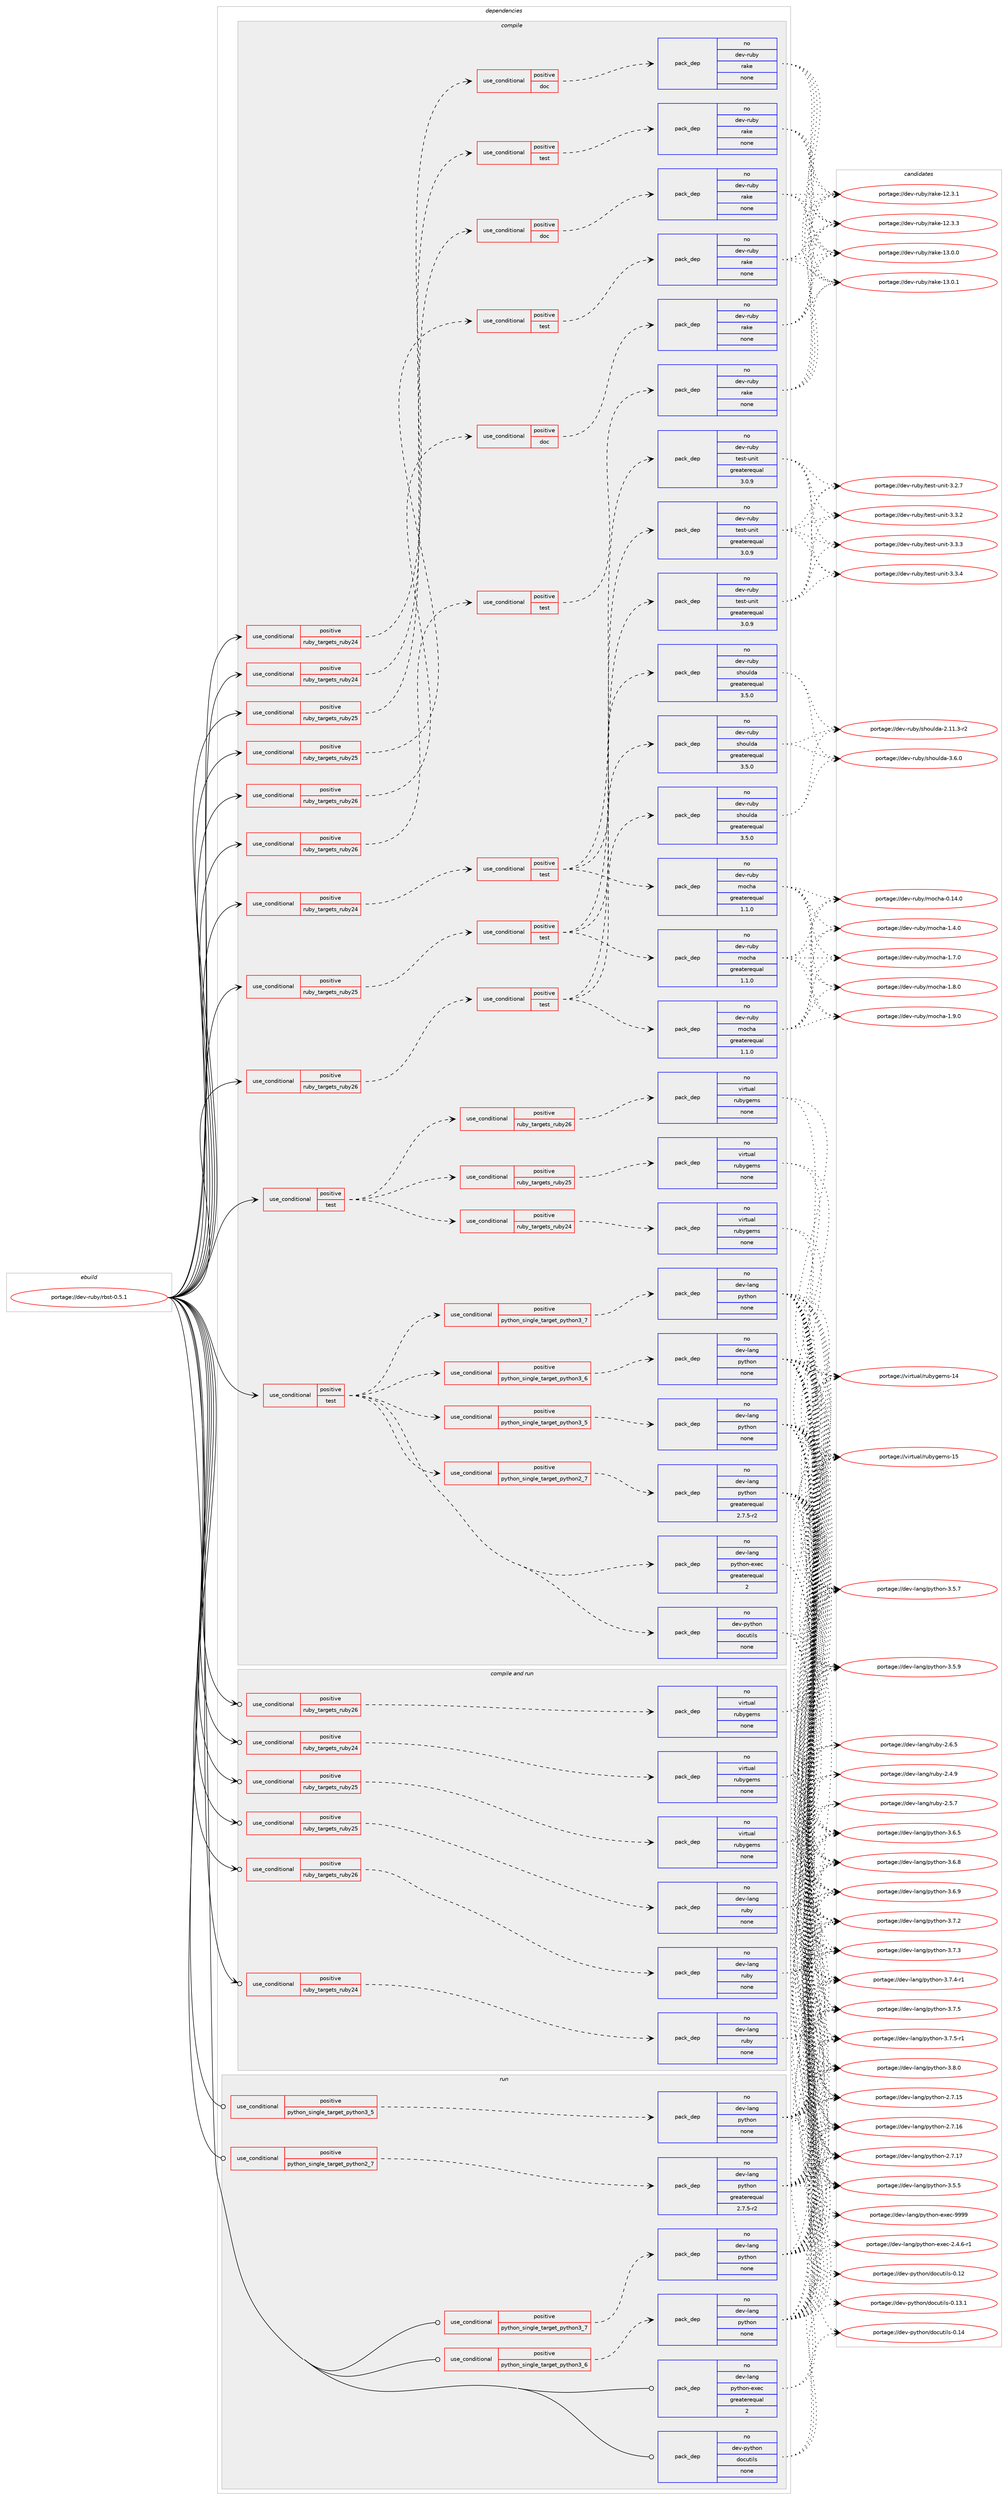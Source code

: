 digraph prolog {

# *************
# Graph options
# *************

newrank=true;
concentrate=true;
compound=true;
graph [rankdir=LR,fontname=Helvetica,fontsize=10,ranksep=1.5];#, ranksep=2.5, nodesep=0.2];
edge  [arrowhead=vee];
node  [fontname=Helvetica,fontsize=10];

# **********
# The ebuild
# **********

subgraph cluster_leftcol {
color=gray;
rank=same;
label=<<i>ebuild</i>>;
id [label="portage://dev-ruby/rbst-0.5.1", color=red, width=4, href="../dev-ruby/rbst-0.5.1.svg"];
}

# ****************
# The dependencies
# ****************

subgraph cluster_midcol {
color=gray;
label=<<i>dependencies</i>>;
subgraph cluster_compile {
fillcolor="#eeeeee";
style=filled;
label=<<i>compile</i>>;
subgraph cond60816 {
dependency237796 [label=<<TABLE BORDER="0" CELLBORDER="1" CELLSPACING="0" CELLPADDING="4"><TR><TD ROWSPAN="3" CELLPADDING="10">use_conditional</TD></TR><TR><TD>positive</TD></TR><TR><TD>ruby_targets_ruby24</TD></TR></TABLE>>, shape=none, color=red];
subgraph cond60817 {
dependency237797 [label=<<TABLE BORDER="0" CELLBORDER="1" CELLSPACING="0" CELLPADDING="4"><TR><TD ROWSPAN="3" CELLPADDING="10">use_conditional</TD></TR><TR><TD>positive</TD></TR><TR><TD>doc</TD></TR></TABLE>>, shape=none, color=red];
subgraph pack173435 {
dependency237798 [label=<<TABLE BORDER="0" CELLBORDER="1" CELLSPACING="0" CELLPADDING="4" WIDTH="220"><TR><TD ROWSPAN="6" CELLPADDING="30">pack_dep</TD></TR><TR><TD WIDTH="110">no</TD></TR><TR><TD>dev-ruby</TD></TR><TR><TD>rake</TD></TR><TR><TD>none</TD></TR><TR><TD></TD></TR></TABLE>>, shape=none, color=blue];
}
dependency237797:e -> dependency237798:w [weight=20,style="dashed",arrowhead="vee"];
}
dependency237796:e -> dependency237797:w [weight=20,style="dashed",arrowhead="vee"];
}
id:e -> dependency237796:w [weight=20,style="solid",arrowhead="vee"];
subgraph cond60818 {
dependency237799 [label=<<TABLE BORDER="0" CELLBORDER="1" CELLSPACING="0" CELLPADDING="4"><TR><TD ROWSPAN="3" CELLPADDING="10">use_conditional</TD></TR><TR><TD>positive</TD></TR><TR><TD>ruby_targets_ruby24</TD></TR></TABLE>>, shape=none, color=red];
subgraph cond60819 {
dependency237800 [label=<<TABLE BORDER="0" CELLBORDER="1" CELLSPACING="0" CELLPADDING="4"><TR><TD ROWSPAN="3" CELLPADDING="10">use_conditional</TD></TR><TR><TD>positive</TD></TR><TR><TD>test</TD></TR></TABLE>>, shape=none, color=red];
subgraph pack173436 {
dependency237801 [label=<<TABLE BORDER="0" CELLBORDER="1" CELLSPACING="0" CELLPADDING="4" WIDTH="220"><TR><TD ROWSPAN="6" CELLPADDING="30">pack_dep</TD></TR><TR><TD WIDTH="110">no</TD></TR><TR><TD>dev-ruby</TD></TR><TR><TD>mocha</TD></TR><TR><TD>greaterequal</TD></TR><TR><TD>1.1.0</TD></TR></TABLE>>, shape=none, color=blue];
}
dependency237800:e -> dependency237801:w [weight=20,style="dashed",arrowhead="vee"];
subgraph pack173437 {
dependency237802 [label=<<TABLE BORDER="0" CELLBORDER="1" CELLSPACING="0" CELLPADDING="4" WIDTH="220"><TR><TD ROWSPAN="6" CELLPADDING="30">pack_dep</TD></TR><TR><TD WIDTH="110">no</TD></TR><TR><TD>dev-ruby</TD></TR><TR><TD>shoulda</TD></TR><TR><TD>greaterequal</TD></TR><TR><TD>3.5.0</TD></TR></TABLE>>, shape=none, color=blue];
}
dependency237800:e -> dependency237802:w [weight=20,style="dashed",arrowhead="vee"];
subgraph pack173438 {
dependency237803 [label=<<TABLE BORDER="0" CELLBORDER="1" CELLSPACING="0" CELLPADDING="4" WIDTH="220"><TR><TD ROWSPAN="6" CELLPADDING="30">pack_dep</TD></TR><TR><TD WIDTH="110">no</TD></TR><TR><TD>dev-ruby</TD></TR><TR><TD>test-unit</TD></TR><TR><TD>greaterequal</TD></TR><TR><TD>3.0.9</TD></TR></TABLE>>, shape=none, color=blue];
}
dependency237800:e -> dependency237803:w [weight=20,style="dashed",arrowhead="vee"];
}
dependency237799:e -> dependency237800:w [weight=20,style="dashed",arrowhead="vee"];
}
id:e -> dependency237799:w [weight=20,style="solid",arrowhead="vee"];
subgraph cond60820 {
dependency237804 [label=<<TABLE BORDER="0" CELLBORDER="1" CELLSPACING="0" CELLPADDING="4"><TR><TD ROWSPAN="3" CELLPADDING="10">use_conditional</TD></TR><TR><TD>positive</TD></TR><TR><TD>ruby_targets_ruby24</TD></TR></TABLE>>, shape=none, color=red];
subgraph cond60821 {
dependency237805 [label=<<TABLE BORDER="0" CELLBORDER="1" CELLSPACING="0" CELLPADDING="4"><TR><TD ROWSPAN="3" CELLPADDING="10">use_conditional</TD></TR><TR><TD>positive</TD></TR><TR><TD>test</TD></TR></TABLE>>, shape=none, color=red];
subgraph pack173439 {
dependency237806 [label=<<TABLE BORDER="0" CELLBORDER="1" CELLSPACING="0" CELLPADDING="4" WIDTH="220"><TR><TD ROWSPAN="6" CELLPADDING="30">pack_dep</TD></TR><TR><TD WIDTH="110">no</TD></TR><TR><TD>dev-ruby</TD></TR><TR><TD>rake</TD></TR><TR><TD>none</TD></TR><TR><TD></TD></TR></TABLE>>, shape=none, color=blue];
}
dependency237805:e -> dependency237806:w [weight=20,style="dashed",arrowhead="vee"];
}
dependency237804:e -> dependency237805:w [weight=20,style="dashed",arrowhead="vee"];
}
id:e -> dependency237804:w [weight=20,style="solid",arrowhead="vee"];
subgraph cond60822 {
dependency237807 [label=<<TABLE BORDER="0" CELLBORDER="1" CELLSPACING="0" CELLPADDING="4"><TR><TD ROWSPAN="3" CELLPADDING="10">use_conditional</TD></TR><TR><TD>positive</TD></TR><TR><TD>ruby_targets_ruby25</TD></TR></TABLE>>, shape=none, color=red];
subgraph cond60823 {
dependency237808 [label=<<TABLE BORDER="0" CELLBORDER="1" CELLSPACING="0" CELLPADDING="4"><TR><TD ROWSPAN="3" CELLPADDING="10">use_conditional</TD></TR><TR><TD>positive</TD></TR><TR><TD>doc</TD></TR></TABLE>>, shape=none, color=red];
subgraph pack173440 {
dependency237809 [label=<<TABLE BORDER="0" CELLBORDER="1" CELLSPACING="0" CELLPADDING="4" WIDTH="220"><TR><TD ROWSPAN="6" CELLPADDING="30">pack_dep</TD></TR><TR><TD WIDTH="110">no</TD></TR><TR><TD>dev-ruby</TD></TR><TR><TD>rake</TD></TR><TR><TD>none</TD></TR><TR><TD></TD></TR></TABLE>>, shape=none, color=blue];
}
dependency237808:e -> dependency237809:w [weight=20,style="dashed",arrowhead="vee"];
}
dependency237807:e -> dependency237808:w [weight=20,style="dashed",arrowhead="vee"];
}
id:e -> dependency237807:w [weight=20,style="solid",arrowhead="vee"];
subgraph cond60824 {
dependency237810 [label=<<TABLE BORDER="0" CELLBORDER="1" CELLSPACING="0" CELLPADDING="4"><TR><TD ROWSPAN="3" CELLPADDING="10">use_conditional</TD></TR><TR><TD>positive</TD></TR><TR><TD>ruby_targets_ruby25</TD></TR></TABLE>>, shape=none, color=red];
subgraph cond60825 {
dependency237811 [label=<<TABLE BORDER="0" CELLBORDER="1" CELLSPACING="0" CELLPADDING="4"><TR><TD ROWSPAN="3" CELLPADDING="10">use_conditional</TD></TR><TR><TD>positive</TD></TR><TR><TD>test</TD></TR></TABLE>>, shape=none, color=red];
subgraph pack173441 {
dependency237812 [label=<<TABLE BORDER="0" CELLBORDER="1" CELLSPACING="0" CELLPADDING="4" WIDTH="220"><TR><TD ROWSPAN="6" CELLPADDING="30">pack_dep</TD></TR><TR><TD WIDTH="110">no</TD></TR><TR><TD>dev-ruby</TD></TR><TR><TD>mocha</TD></TR><TR><TD>greaterequal</TD></TR><TR><TD>1.1.0</TD></TR></TABLE>>, shape=none, color=blue];
}
dependency237811:e -> dependency237812:w [weight=20,style="dashed",arrowhead="vee"];
subgraph pack173442 {
dependency237813 [label=<<TABLE BORDER="0" CELLBORDER="1" CELLSPACING="0" CELLPADDING="4" WIDTH="220"><TR><TD ROWSPAN="6" CELLPADDING="30">pack_dep</TD></TR><TR><TD WIDTH="110">no</TD></TR><TR><TD>dev-ruby</TD></TR><TR><TD>shoulda</TD></TR><TR><TD>greaterequal</TD></TR><TR><TD>3.5.0</TD></TR></TABLE>>, shape=none, color=blue];
}
dependency237811:e -> dependency237813:w [weight=20,style="dashed",arrowhead="vee"];
subgraph pack173443 {
dependency237814 [label=<<TABLE BORDER="0" CELLBORDER="1" CELLSPACING="0" CELLPADDING="4" WIDTH="220"><TR><TD ROWSPAN="6" CELLPADDING="30">pack_dep</TD></TR><TR><TD WIDTH="110">no</TD></TR><TR><TD>dev-ruby</TD></TR><TR><TD>test-unit</TD></TR><TR><TD>greaterequal</TD></TR><TR><TD>3.0.9</TD></TR></TABLE>>, shape=none, color=blue];
}
dependency237811:e -> dependency237814:w [weight=20,style="dashed",arrowhead="vee"];
}
dependency237810:e -> dependency237811:w [weight=20,style="dashed",arrowhead="vee"];
}
id:e -> dependency237810:w [weight=20,style="solid",arrowhead="vee"];
subgraph cond60826 {
dependency237815 [label=<<TABLE BORDER="0" CELLBORDER="1" CELLSPACING="0" CELLPADDING="4"><TR><TD ROWSPAN="3" CELLPADDING="10">use_conditional</TD></TR><TR><TD>positive</TD></TR><TR><TD>ruby_targets_ruby25</TD></TR></TABLE>>, shape=none, color=red];
subgraph cond60827 {
dependency237816 [label=<<TABLE BORDER="0" CELLBORDER="1" CELLSPACING="0" CELLPADDING="4"><TR><TD ROWSPAN="3" CELLPADDING="10">use_conditional</TD></TR><TR><TD>positive</TD></TR><TR><TD>test</TD></TR></TABLE>>, shape=none, color=red];
subgraph pack173444 {
dependency237817 [label=<<TABLE BORDER="0" CELLBORDER="1" CELLSPACING="0" CELLPADDING="4" WIDTH="220"><TR><TD ROWSPAN="6" CELLPADDING="30">pack_dep</TD></TR><TR><TD WIDTH="110">no</TD></TR><TR><TD>dev-ruby</TD></TR><TR><TD>rake</TD></TR><TR><TD>none</TD></TR><TR><TD></TD></TR></TABLE>>, shape=none, color=blue];
}
dependency237816:e -> dependency237817:w [weight=20,style="dashed",arrowhead="vee"];
}
dependency237815:e -> dependency237816:w [weight=20,style="dashed",arrowhead="vee"];
}
id:e -> dependency237815:w [weight=20,style="solid",arrowhead="vee"];
subgraph cond60828 {
dependency237818 [label=<<TABLE BORDER="0" CELLBORDER="1" CELLSPACING="0" CELLPADDING="4"><TR><TD ROWSPAN="3" CELLPADDING="10">use_conditional</TD></TR><TR><TD>positive</TD></TR><TR><TD>ruby_targets_ruby26</TD></TR></TABLE>>, shape=none, color=red];
subgraph cond60829 {
dependency237819 [label=<<TABLE BORDER="0" CELLBORDER="1" CELLSPACING="0" CELLPADDING="4"><TR><TD ROWSPAN="3" CELLPADDING="10">use_conditional</TD></TR><TR><TD>positive</TD></TR><TR><TD>doc</TD></TR></TABLE>>, shape=none, color=red];
subgraph pack173445 {
dependency237820 [label=<<TABLE BORDER="0" CELLBORDER="1" CELLSPACING="0" CELLPADDING="4" WIDTH="220"><TR><TD ROWSPAN="6" CELLPADDING="30">pack_dep</TD></TR><TR><TD WIDTH="110">no</TD></TR><TR><TD>dev-ruby</TD></TR><TR><TD>rake</TD></TR><TR><TD>none</TD></TR><TR><TD></TD></TR></TABLE>>, shape=none, color=blue];
}
dependency237819:e -> dependency237820:w [weight=20,style="dashed",arrowhead="vee"];
}
dependency237818:e -> dependency237819:w [weight=20,style="dashed",arrowhead="vee"];
}
id:e -> dependency237818:w [weight=20,style="solid",arrowhead="vee"];
subgraph cond60830 {
dependency237821 [label=<<TABLE BORDER="0" CELLBORDER="1" CELLSPACING="0" CELLPADDING="4"><TR><TD ROWSPAN="3" CELLPADDING="10">use_conditional</TD></TR><TR><TD>positive</TD></TR><TR><TD>ruby_targets_ruby26</TD></TR></TABLE>>, shape=none, color=red];
subgraph cond60831 {
dependency237822 [label=<<TABLE BORDER="0" CELLBORDER="1" CELLSPACING="0" CELLPADDING="4"><TR><TD ROWSPAN="3" CELLPADDING="10">use_conditional</TD></TR><TR><TD>positive</TD></TR><TR><TD>test</TD></TR></TABLE>>, shape=none, color=red];
subgraph pack173446 {
dependency237823 [label=<<TABLE BORDER="0" CELLBORDER="1" CELLSPACING="0" CELLPADDING="4" WIDTH="220"><TR><TD ROWSPAN="6" CELLPADDING="30">pack_dep</TD></TR><TR><TD WIDTH="110">no</TD></TR><TR><TD>dev-ruby</TD></TR><TR><TD>mocha</TD></TR><TR><TD>greaterequal</TD></TR><TR><TD>1.1.0</TD></TR></TABLE>>, shape=none, color=blue];
}
dependency237822:e -> dependency237823:w [weight=20,style="dashed",arrowhead="vee"];
subgraph pack173447 {
dependency237824 [label=<<TABLE BORDER="0" CELLBORDER="1" CELLSPACING="0" CELLPADDING="4" WIDTH="220"><TR><TD ROWSPAN="6" CELLPADDING="30">pack_dep</TD></TR><TR><TD WIDTH="110">no</TD></TR><TR><TD>dev-ruby</TD></TR><TR><TD>shoulda</TD></TR><TR><TD>greaterequal</TD></TR><TR><TD>3.5.0</TD></TR></TABLE>>, shape=none, color=blue];
}
dependency237822:e -> dependency237824:w [weight=20,style="dashed",arrowhead="vee"];
subgraph pack173448 {
dependency237825 [label=<<TABLE BORDER="0" CELLBORDER="1" CELLSPACING="0" CELLPADDING="4" WIDTH="220"><TR><TD ROWSPAN="6" CELLPADDING="30">pack_dep</TD></TR><TR><TD WIDTH="110">no</TD></TR><TR><TD>dev-ruby</TD></TR><TR><TD>test-unit</TD></TR><TR><TD>greaterequal</TD></TR><TR><TD>3.0.9</TD></TR></TABLE>>, shape=none, color=blue];
}
dependency237822:e -> dependency237825:w [weight=20,style="dashed",arrowhead="vee"];
}
dependency237821:e -> dependency237822:w [weight=20,style="dashed",arrowhead="vee"];
}
id:e -> dependency237821:w [weight=20,style="solid",arrowhead="vee"];
subgraph cond60832 {
dependency237826 [label=<<TABLE BORDER="0" CELLBORDER="1" CELLSPACING="0" CELLPADDING="4"><TR><TD ROWSPAN="3" CELLPADDING="10">use_conditional</TD></TR><TR><TD>positive</TD></TR><TR><TD>ruby_targets_ruby26</TD></TR></TABLE>>, shape=none, color=red];
subgraph cond60833 {
dependency237827 [label=<<TABLE BORDER="0" CELLBORDER="1" CELLSPACING="0" CELLPADDING="4"><TR><TD ROWSPAN="3" CELLPADDING="10">use_conditional</TD></TR><TR><TD>positive</TD></TR><TR><TD>test</TD></TR></TABLE>>, shape=none, color=red];
subgraph pack173449 {
dependency237828 [label=<<TABLE BORDER="0" CELLBORDER="1" CELLSPACING="0" CELLPADDING="4" WIDTH="220"><TR><TD ROWSPAN="6" CELLPADDING="30">pack_dep</TD></TR><TR><TD WIDTH="110">no</TD></TR><TR><TD>dev-ruby</TD></TR><TR><TD>rake</TD></TR><TR><TD>none</TD></TR><TR><TD></TD></TR></TABLE>>, shape=none, color=blue];
}
dependency237827:e -> dependency237828:w [weight=20,style="dashed",arrowhead="vee"];
}
dependency237826:e -> dependency237827:w [weight=20,style="dashed",arrowhead="vee"];
}
id:e -> dependency237826:w [weight=20,style="solid",arrowhead="vee"];
subgraph cond60834 {
dependency237829 [label=<<TABLE BORDER="0" CELLBORDER="1" CELLSPACING="0" CELLPADDING="4"><TR><TD ROWSPAN="3" CELLPADDING="10">use_conditional</TD></TR><TR><TD>positive</TD></TR><TR><TD>test</TD></TR></TABLE>>, shape=none, color=red];
subgraph cond60835 {
dependency237830 [label=<<TABLE BORDER="0" CELLBORDER="1" CELLSPACING="0" CELLPADDING="4"><TR><TD ROWSPAN="3" CELLPADDING="10">use_conditional</TD></TR><TR><TD>positive</TD></TR><TR><TD>ruby_targets_ruby24</TD></TR></TABLE>>, shape=none, color=red];
subgraph pack173450 {
dependency237831 [label=<<TABLE BORDER="0" CELLBORDER="1" CELLSPACING="0" CELLPADDING="4" WIDTH="220"><TR><TD ROWSPAN="6" CELLPADDING="30">pack_dep</TD></TR><TR><TD WIDTH="110">no</TD></TR><TR><TD>virtual</TD></TR><TR><TD>rubygems</TD></TR><TR><TD>none</TD></TR><TR><TD></TD></TR></TABLE>>, shape=none, color=blue];
}
dependency237830:e -> dependency237831:w [weight=20,style="dashed",arrowhead="vee"];
}
dependency237829:e -> dependency237830:w [weight=20,style="dashed",arrowhead="vee"];
subgraph cond60836 {
dependency237832 [label=<<TABLE BORDER="0" CELLBORDER="1" CELLSPACING="0" CELLPADDING="4"><TR><TD ROWSPAN="3" CELLPADDING="10">use_conditional</TD></TR><TR><TD>positive</TD></TR><TR><TD>ruby_targets_ruby25</TD></TR></TABLE>>, shape=none, color=red];
subgraph pack173451 {
dependency237833 [label=<<TABLE BORDER="0" CELLBORDER="1" CELLSPACING="0" CELLPADDING="4" WIDTH="220"><TR><TD ROWSPAN="6" CELLPADDING="30">pack_dep</TD></TR><TR><TD WIDTH="110">no</TD></TR><TR><TD>virtual</TD></TR><TR><TD>rubygems</TD></TR><TR><TD>none</TD></TR><TR><TD></TD></TR></TABLE>>, shape=none, color=blue];
}
dependency237832:e -> dependency237833:w [weight=20,style="dashed",arrowhead="vee"];
}
dependency237829:e -> dependency237832:w [weight=20,style="dashed",arrowhead="vee"];
subgraph cond60837 {
dependency237834 [label=<<TABLE BORDER="0" CELLBORDER="1" CELLSPACING="0" CELLPADDING="4"><TR><TD ROWSPAN="3" CELLPADDING="10">use_conditional</TD></TR><TR><TD>positive</TD></TR><TR><TD>ruby_targets_ruby26</TD></TR></TABLE>>, shape=none, color=red];
subgraph pack173452 {
dependency237835 [label=<<TABLE BORDER="0" CELLBORDER="1" CELLSPACING="0" CELLPADDING="4" WIDTH="220"><TR><TD ROWSPAN="6" CELLPADDING="30">pack_dep</TD></TR><TR><TD WIDTH="110">no</TD></TR><TR><TD>virtual</TD></TR><TR><TD>rubygems</TD></TR><TR><TD>none</TD></TR><TR><TD></TD></TR></TABLE>>, shape=none, color=blue];
}
dependency237834:e -> dependency237835:w [weight=20,style="dashed",arrowhead="vee"];
}
dependency237829:e -> dependency237834:w [weight=20,style="dashed",arrowhead="vee"];
}
id:e -> dependency237829:w [weight=20,style="solid",arrowhead="vee"];
subgraph cond60838 {
dependency237836 [label=<<TABLE BORDER="0" CELLBORDER="1" CELLSPACING="0" CELLPADDING="4"><TR><TD ROWSPAN="3" CELLPADDING="10">use_conditional</TD></TR><TR><TD>positive</TD></TR><TR><TD>test</TD></TR></TABLE>>, shape=none, color=red];
subgraph pack173453 {
dependency237837 [label=<<TABLE BORDER="0" CELLBORDER="1" CELLSPACING="0" CELLPADDING="4" WIDTH="220"><TR><TD ROWSPAN="6" CELLPADDING="30">pack_dep</TD></TR><TR><TD WIDTH="110">no</TD></TR><TR><TD>dev-python</TD></TR><TR><TD>docutils</TD></TR><TR><TD>none</TD></TR><TR><TD></TD></TR></TABLE>>, shape=none, color=blue];
}
dependency237836:e -> dependency237837:w [weight=20,style="dashed",arrowhead="vee"];
subgraph cond60839 {
dependency237838 [label=<<TABLE BORDER="0" CELLBORDER="1" CELLSPACING="0" CELLPADDING="4"><TR><TD ROWSPAN="3" CELLPADDING="10">use_conditional</TD></TR><TR><TD>positive</TD></TR><TR><TD>python_single_target_python2_7</TD></TR></TABLE>>, shape=none, color=red];
subgraph pack173454 {
dependency237839 [label=<<TABLE BORDER="0" CELLBORDER="1" CELLSPACING="0" CELLPADDING="4" WIDTH="220"><TR><TD ROWSPAN="6" CELLPADDING="30">pack_dep</TD></TR><TR><TD WIDTH="110">no</TD></TR><TR><TD>dev-lang</TD></TR><TR><TD>python</TD></TR><TR><TD>greaterequal</TD></TR><TR><TD>2.7.5-r2</TD></TR></TABLE>>, shape=none, color=blue];
}
dependency237838:e -> dependency237839:w [weight=20,style="dashed",arrowhead="vee"];
}
dependency237836:e -> dependency237838:w [weight=20,style="dashed",arrowhead="vee"];
subgraph cond60840 {
dependency237840 [label=<<TABLE BORDER="0" CELLBORDER="1" CELLSPACING="0" CELLPADDING="4"><TR><TD ROWSPAN="3" CELLPADDING="10">use_conditional</TD></TR><TR><TD>positive</TD></TR><TR><TD>python_single_target_python3_5</TD></TR></TABLE>>, shape=none, color=red];
subgraph pack173455 {
dependency237841 [label=<<TABLE BORDER="0" CELLBORDER="1" CELLSPACING="0" CELLPADDING="4" WIDTH="220"><TR><TD ROWSPAN="6" CELLPADDING="30">pack_dep</TD></TR><TR><TD WIDTH="110">no</TD></TR><TR><TD>dev-lang</TD></TR><TR><TD>python</TD></TR><TR><TD>none</TD></TR><TR><TD></TD></TR></TABLE>>, shape=none, color=blue];
}
dependency237840:e -> dependency237841:w [weight=20,style="dashed",arrowhead="vee"];
}
dependency237836:e -> dependency237840:w [weight=20,style="dashed",arrowhead="vee"];
subgraph cond60841 {
dependency237842 [label=<<TABLE BORDER="0" CELLBORDER="1" CELLSPACING="0" CELLPADDING="4"><TR><TD ROWSPAN="3" CELLPADDING="10">use_conditional</TD></TR><TR><TD>positive</TD></TR><TR><TD>python_single_target_python3_6</TD></TR></TABLE>>, shape=none, color=red];
subgraph pack173456 {
dependency237843 [label=<<TABLE BORDER="0" CELLBORDER="1" CELLSPACING="0" CELLPADDING="4" WIDTH="220"><TR><TD ROWSPAN="6" CELLPADDING="30">pack_dep</TD></TR><TR><TD WIDTH="110">no</TD></TR><TR><TD>dev-lang</TD></TR><TR><TD>python</TD></TR><TR><TD>none</TD></TR><TR><TD></TD></TR></TABLE>>, shape=none, color=blue];
}
dependency237842:e -> dependency237843:w [weight=20,style="dashed",arrowhead="vee"];
}
dependency237836:e -> dependency237842:w [weight=20,style="dashed",arrowhead="vee"];
subgraph cond60842 {
dependency237844 [label=<<TABLE BORDER="0" CELLBORDER="1" CELLSPACING="0" CELLPADDING="4"><TR><TD ROWSPAN="3" CELLPADDING="10">use_conditional</TD></TR><TR><TD>positive</TD></TR><TR><TD>python_single_target_python3_7</TD></TR></TABLE>>, shape=none, color=red];
subgraph pack173457 {
dependency237845 [label=<<TABLE BORDER="0" CELLBORDER="1" CELLSPACING="0" CELLPADDING="4" WIDTH="220"><TR><TD ROWSPAN="6" CELLPADDING="30">pack_dep</TD></TR><TR><TD WIDTH="110">no</TD></TR><TR><TD>dev-lang</TD></TR><TR><TD>python</TD></TR><TR><TD>none</TD></TR><TR><TD></TD></TR></TABLE>>, shape=none, color=blue];
}
dependency237844:e -> dependency237845:w [weight=20,style="dashed",arrowhead="vee"];
}
dependency237836:e -> dependency237844:w [weight=20,style="dashed",arrowhead="vee"];
subgraph pack173458 {
dependency237846 [label=<<TABLE BORDER="0" CELLBORDER="1" CELLSPACING="0" CELLPADDING="4" WIDTH="220"><TR><TD ROWSPAN="6" CELLPADDING="30">pack_dep</TD></TR><TR><TD WIDTH="110">no</TD></TR><TR><TD>dev-lang</TD></TR><TR><TD>python-exec</TD></TR><TR><TD>greaterequal</TD></TR><TR><TD>2</TD></TR></TABLE>>, shape=none, color=blue];
}
dependency237836:e -> dependency237846:w [weight=20,style="dashed",arrowhead="vee"];
}
id:e -> dependency237836:w [weight=20,style="solid",arrowhead="vee"];
}
subgraph cluster_compileandrun {
fillcolor="#eeeeee";
style=filled;
label=<<i>compile and run</i>>;
subgraph cond60843 {
dependency237847 [label=<<TABLE BORDER="0" CELLBORDER="1" CELLSPACING="0" CELLPADDING="4"><TR><TD ROWSPAN="3" CELLPADDING="10">use_conditional</TD></TR><TR><TD>positive</TD></TR><TR><TD>ruby_targets_ruby24</TD></TR></TABLE>>, shape=none, color=red];
subgraph pack173459 {
dependency237848 [label=<<TABLE BORDER="0" CELLBORDER="1" CELLSPACING="0" CELLPADDING="4" WIDTH="220"><TR><TD ROWSPAN="6" CELLPADDING="30">pack_dep</TD></TR><TR><TD WIDTH="110">no</TD></TR><TR><TD>dev-lang</TD></TR><TR><TD>ruby</TD></TR><TR><TD>none</TD></TR><TR><TD></TD></TR></TABLE>>, shape=none, color=blue];
}
dependency237847:e -> dependency237848:w [weight=20,style="dashed",arrowhead="vee"];
}
id:e -> dependency237847:w [weight=20,style="solid",arrowhead="odotvee"];
subgraph cond60844 {
dependency237849 [label=<<TABLE BORDER="0" CELLBORDER="1" CELLSPACING="0" CELLPADDING="4"><TR><TD ROWSPAN="3" CELLPADDING="10">use_conditional</TD></TR><TR><TD>positive</TD></TR><TR><TD>ruby_targets_ruby24</TD></TR></TABLE>>, shape=none, color=red];
subgraph pack173460 {
dependency237850 [label=<<TABLE BORDER="0" CELLBORDER="1" CELLSPACING="0" CELLPADDING="4" WIDTH="220"><TR><TD ROWSPAN="6" CELLPADDING="30">pack_dep</TD></TR><TR><TD WIDTH="110">no</TD></TR><TR><TD>virtual</TD></TR><TR><TD>rubygems</TD></TR><TR><TD>none</TD></TR><TR><TD></TD></TR></TABLE>>, shape=none, color=blue];
}
dependency237849:e -> dependency237850:w [weight=20,style="dashed",arrowhead="vee"];
}
id:e -> dependency237849:w [weight=20,style="solid",arrowhead="odotvee"];
subgraph cond60845 {
dependency237851 [label=<<TABLE BORDER="0" CELLBORDER="1" CELLSPACING="0" CELLPADDING="4"><TR><TD ROWSPAN="3" CELLPADDING="10">use_conditional</TD></TR><TR><TD>positive</TD></TR><TR><TD>ruby_targets_ruby25</TD></TR></TABLE>>, shape=none, color=red];
subgraph pack173461 {
dependency237852 [label=<<TABLE BORDER="0" CELLBORDER="1" CELLSPACING="0" CELLPADDING="4" WIDTH="220"><TR><TD ROWSPAN="6" CELLPADDING="30">pack_dep</TD></TR><TR><TD WIDTH="110">no</TD></TR><TR><TD>dev-lang</TD></TR><TR><TD>ruby</TD></TR><TR><TD>none</TD></TR><TR><TD></TD></TR></TABLE>>, shape=none, color=blue];
}
dependency237851:e -> dependency237852:w [weight=20,style="dashed",arrowhead="vee"];
}
id:e -> dependency237851:w [weight=20,style="solid",arrowhead="odotvee"];
subgraph cond60846 {
dependency237853 [label=<<TABLE BORDER="0" CELLBORDER="1" CELLSPACING="0" CELLPADDING="4"><TR><TD ROWSPAN="3" CELLPADDING="10">use_conditional</TD></TR><TR><TD>positive</TD></TR><TR><TD>ruby_targets_ruby25</TD></TR></TABLE>>, shape=none, color=red];
subgraph pack173462 {
dependency237854 [label=<<TABLE BORDER="0" CELLBORDER="1" CELLSPACING="0" CELLPADDING="4" WIDTH="220"><TR><TD ROWSPAN="6" CELLPADDING="30">pack_dep</TD></TR><TR><TD WIDTH="110">no</TD></TR><TR><TD>virtual</TD></TR><TR><TD>rubygems</TD></TR><TR><TD>none</TD></TR><TR><TD></TD></TR></TABLE>>, shape=none, color=blue];
}
dependency237853:e -> dependency237854:w [weight=20,style="dashed",arrowhead="vee"];
}
id:e -> dependency237853:w [weight=20,style="solid",arrowhead="odotvee"];
subgraph cond60847 {
dependency237855 [label=<<TABLE BORDER="0" CELLBORDER="1" CELLSPACING="0" CELLPADDING="4"><TR><TD ROWSPAN="3" CELLPADDING="10">use_conditional</TD></TR><TR><TD>positive</TD></TR><TR><TD>ruby_targets_ruby26</TD></TR></TABLE>>, shape=none, color=red];
subgraph pack173463 {
dependency237856 [label=<<TABLE BORDER="0" CELLBORDER="1" CELLSPACING="0" CELLPADDING="4" WIDTH="220"><TR><TD ROWSPAN="6" CELLPADDING="30">pack_dep</TD></TR><TR><TD WIDTH="110">no</TD></TR><TR><TD>dev-lang</TD></TR><TR><TD>ruby</TD></TR><TR><TD>none</TD></TR><TR><TD></TD></TR></TABLE>>, shape=none, color=blue];
}
dependency237855:e -> dependency237856:w [weight=20,style="dashed",arrowhead="vee"];
}
id:e -> dependency237855:w [weight=20,style="solid",arrowhead="odotvee"];
subgraph cond60848 {
dependency237857 [label=<<TABLE BORDER="0" CELLBORDER="1" CELLSPACING="0" CELLPADDING="4"><TR><TD ROWSPAN="3" CELLPADDING="10">use_conditional</TD></TR><TR><TD>positive</TD></TR><TR><TD>ruby_targets_ruby26</TD></TR></TABLE>>, shape=none, color=red];
subgraph pack173464 {
dependency237858 [label=<<TABLE BORDER="0" CELLBORDER="1" CELLSPACING="0" CELLPADDING="4" WIDTH="220"><TR><TD ROWSPAN="6" CELLPADDING="30">pack_dep</TD></TR><TR><TD WIDTH="110">no</TD></TR><TR><TD>virtual</TD></TR><TR><TD>rubygems</TD></TR><TR><TD>none</TD></TR><TR><TD></TD></TR></TABLE>>, shape=none, color=blue];
}
dependency237857:e -> dependency237858:w [weight=20,style="dashed",arrowhead="vee"];
}
id:e -> dependency237857:w [weight=20,style="solid",arrowhead="odotvee"];
}
subgraph cluster_run {
fillcolor="#eeeeee";
style=filled;
label=<<i>run</i>>;
subgraph cond60849 {
dependency237859 [label=<<TABLE BORDER="0" CELLBORDER="1" CELLSPACING="0" CELLPADDING="4"><TR><TD ROWSPAN="3" CELLPADDING="10">use_conditional</TD></TR><TR><TD>positive</TD></TR><TR><TD>python_single_target_python2_7</TD></TR></TABLE>>, shape=none, color=red];
subgraph pack173465 {
dependency237860 [label=<<TABLE BORDER="0" CELLBORDER="1" CELLSPACING="0" CELLPADDING="4" WIDTH="220"><TR><TD ROWSPAN="6" CELLPADDING="30">pack_dep</TD></TR><TR><TD WIDTH="110">no</TD></TR><TR><TD>dev-lang</TD></TR><TR><TD>python</TD></TR><TR><TD>greaterequal</TD></TR><TR><TD>2.7.5-r2</TD></TR></TABLE>>, shape=none, color=blue];
}
dependency237859:e -> dependency237860:w [weight=20,style="dashed",arrowhead="vee"];
}
id:e -> dependency237859:w [weight=20,style="solid",arrowhead="odot"];
subgraph cond60850 {
dependency237861 [label=<<TABLE BORDER="0" CELLBORDER="1" CELLSPACING="0" CELLPADDING="4"><TR><TD ROWSPAN="3" CELLPADDING="10">use_conditional</TD></TR><TR><TD>positive</TD></TR><TR><TD>python_single_target_python3_5</TD></TR></TABLE>>, shape=none, color=red];
subgraph pack173466 {
dependency237862 [label=<<TABLE BORDER="0" CELLBORDER="1" CELLSPACING="0" CELLPADDING="4" WIDTH="220"><TR><TD ROWSPAN="6" CELLPADDING="30">pack_dep</TD></TR><TR><TD WIDTH="110">no</TD></TR><TR><TD>dev-lang</TD></TR><TR><TD>python</TD></TR><TR><TD>none</TD></TR><TR><TD></TD></TR></TABLE>>, shape=none, color=blue];
}
dependency237861:e -> dependency237862:w [weight=20,style="dashed",arrowhead="vee"];
}
id:e -> dependency237861:w [weight=20,style="solid",arrowhead="odot"];
subgraph cond60851 {
dependency237863 [label=<<TABLE BORDER="0" CELLBORDER="1" CELLSPACING="0" CELLPADDING="4"><TR><TD ROWSPAN="3" CELLPADDING="10">use_conditional</TD></TR><TR><TD>positive</TD></TR><TR><TD>python_single_target_python3_6</TD></TR></TABLE>>, shape=none, color=red];
subgraph pack173467 {
dependency237864 [label=<<TABLE BORDER="0" CELLBORDER="1" CELLSPACING="0" CELLPADDING="4" WIDTH="220"><TR><TD ROWSPAN="6" CELLPADDING="30">pack_dep</TD></TR><TR><TD WIDTH="110">no</TD></TR><TR><TD>dev-lang</TD></TR><TR><TD>python</TD></TR><TR><TD>none</TD></TR><TR><TD></TD></TR></TABLE>>, shape=none, color=blue];
}
dependency237863:e -> dependency237864:w [weight=20,style="dashed",arrowhead="vee"];
}
id:e -> dependency237863:w [weight=20,style="solid",arrowhead="odot"];
subgraph cond60852 {
dependency237865 [label=<<TABLE BORDER="0" CELLBORDER="1" CELLSPACING="0" CELLPADDING="4"><TR><TD ROWSPAN="3" CELLPADDING="10">use_conditional</TD></TR><TR><TD>positive</TD></TR><TR><TD>python_single_target_python3_7</TD></TR></TABLE>>, shape=none, color=red];
subgraph pack173468 {
dependency237866 [label=<<TABLE BORDER="0" CELLBORDER="1" CELLSPACING="0" CELLPADDING="4" WIDTH="220"><TR><TD ROWSPAN="6" CELLPADDING="30">pack_dep</TD></TR><TR><TD WIDTH="110">no</TD></TR><TR><TD>dev-lang</TD></TR><TR><TD>python</TD></TR><TR><TD>none</TD></TR><TR><TD></TD></TR></TABLE>>, shape=none, color=blue];
}
dependency237865:e -> dependency237866:w [weight=20,style="dashed",arrowhead="vee"];
}
id:e -> dependency237865:w [weight=20,style="solid",arrowhead="odot"];
subgraph pack173469 {
dependency237867 [label=<<TABLE BORDER="0" CELLBORDER="1" CELLSPACING="0" CELLPADDING="4" WIDTH="220"><TR><TD ROWSPAN="6" CELLPADDING="30">pack_dep</TD></TR><TR><TD WIDTH="110">no</TD></TR><TR><TD>dev-lang</TD></TR><TR><TD>python-exec</TD></TR><TR><TD>greaterequal</TD></TR><TR><TD>2</TD></TR></TABLE>>, shape=none, color=blue];
}
id:e -> dependency237867:w [weight=20,style="solid",arrowhead="odot"];
subgraph pack173470 {
dependency237868 [label=<<TABLE BORDER="0" CELLBORDER="1" CELLSPACING="0" CELLPADDING="4" WIDTH="220"><TR><TD ROWSPAN="6" CELLPADDING="30">pack_dep</TD></TR><TR><TD WIDTH="110">no</TD></TR><TR><TD>dev-python</TD></TR><TR><TD>docutils</TD></TR><TR><TD>none</TD></TR><TR><TD></TD></TR></TABLE>>, shape=none, color=blue];
}
id:e -> dependency237868:w [weight=20,style="solid",arrowhead="odot"];
}
}

# **************
# The candidates
# **************

subgraph cluster_choices {
rank=same;
color=gray;
label=<<i>candidates</i>>;

subgraph choice173435 {
color=black;
nodesep=1;
choiceportage1001011184511411798121471149710710145495046514649 [label="portage://dev-ruby/rake-12.3.1", color=red, width=4,href="../dev-ruby/rake-12.3.1.svg"];
choiceportage1001011184511411798121471149710710145495046514651 [label="portage://dev-ruby/rake-12.3.3", color=red, width=4,href="../dev-ruby/rake-12.3.3.svg"];
choiceportage1001011184511411798121471149710710145495146484648 [label="portage://dev-ruby/rake-13.0.0", color=red, width=4,href="../dev-ruby/rake-13.0.0.svg"];
choiceportage1001011184511411798121471149710710145495146484649 [label="portage://dev-ruby/rake-13.0.1", color=red, width=4,href="../dev-ruby/rake-13.0.1.svg"];
dependency237798:e -> choiceportage1001011184511411798121471149710710145495046514649:w [style=dotted,weight="100"];
dependency237798:e -> choiceportage1001011184511411798121471149710710145495046514651:w [style=dotted,weight="100"];
dependency237798:e -> choiceportage1001011184511411798121471149710710145495146484648:w [style=dotted,weight="100"];
dependency237798:e -> choiceportage1001011184511411798121471149710710145495146484649:w [style=dotted,weight="100"];
}
subgraph choice173436 {
color=black;
nodesep=1;
choiceportage100101118451141179812147109111991049745484649524648 [label="portage://dev-ruby/mocha-0.14.0", color=red, width=4,href="../dev-ruby/mocha-0.14.0.svg"];
choiceportage1001011184511411798121471091119910497454946524648 [label="portage://dev-ruby/mocha-1.4.0", color=red, width=4,href="../dev-ruby/mocha-1.4.0.svg"];
choiceportage1001011184511411798121471091119910497454946554648 [label="portage://dev-ruby/mocha-1.7.0", color=red, width=4,href="../dev-ruby/mocha-1.7.0.svg"];
choiceportage1001011184511411798121471091119910497454946564648 [label="portage://dev-ruby/mocha-1.8.0", color=red, width=4,href="../dev-ruby/mocha-1.8.0.svg"];
choiceportage1001011184511411798121471091119910497454946574648 [label="portage://dev-ruby/mocha-1.9.0", color=red, width=4,href="../dev-ruby/mocha-1.9.0.svg"];
dependency237801:e -> choiceportage100101118451141179812147109111991049745484649524648:w [style=dotted,weight="100"];
dependency237801:e -> choiceportage1001011184511411798121471091119910497454946524648:w [style=dotted,weight="100"];
dependency237801:e -> choiceportage1001011184511411798121471091119910497454946554648:w [style=dotted,weight="100"];
dependency237801:e -> choiceportage1001011184511411798121471091119910497454946564648:w [style=dotted,weight="100"];
dependency237801:e -> choiceportage1001011184511411798121471091119910497454946574648:w [style=dotted,weight="100"];
}
subgraph choice173437 {
color=black;
nodesep=1;
choiceportage10010111845114117981214711510411111710810097455046494946514511450 [label="portage://dev-ruby/shoulda-2.11.3-r2", color=red, width=4,href="../dev-ruby/shoulda-2.11.3-r2.svg"];
choiceportage10010111845114117981214711510411111710810097455146544648 [label="portage://dev-ruby/shoulda-3.6.0", color=red, width=4,href="../dev-ruby/shoulda-3.6.0.svg"];
dependency237802:e -> choiceportage10010111845114117981214711510411111710810097455046494946514511450:w [style=dotted,weight="100"];
dependency237802:e -> choiceportage10010111845114117981214711510411111710810097455146544648:w [style=dotted,weight="100"];
}
subgraph choice173438 {
color=black;
nodesep=1;
choiceportage10010111845114117981214711610111511645117110105116455146504655 [label="portage://dev-ruby/test-unit-3.2.7", color=red, width=4,href="../dev-ruby/test-unit-3.2.7.svg"];
choiceportage10010111845114117981214711610111511645117110105116455146514650 [label="portage://dev-ruby/test-unit-3.3.2", color=red, width=4,href="../dev-ruby/test-unit-3.3.2.svg"];
choiceportage10010111845114117981214711610111511645117110105116455146514651 [label="portage://dev-ruby/test-unit-3.3.3", color=red, width=4,href="../dev-ruby/test-unit-3.3.3.svg"];
choiceportage10010111845114117981214711610111511645117110105116455146514652 [label="portage://dev-ruby/test-unit-3.3.4", color=red, width=4,href="../dev-ruby/test-unit-3.3.4.svg"];
dependency237803:e -> choiceportage10010111845114117981214711610111511645117110105116455146504655:w [style=dotted,weight="100"];
dependency237803:e -> choiceportage10010111845114117981214711610111511645117110105116455146514650:w [style=dotted,weight="100"];
dependency237803:e -> choiceportage10010111845114117981214711610111511645117110105116455146514651:w [style=dotted,weight="100"];
dependency237803:e -> choiceportage10010111845114117981214711610111511645117110105116455146514652:w [style=dotted,weight="100"];
}
subgraph choice173439 {
color=black;
nodesep=1;
choiceportage1001011184511411798121471149710710145495046514649 [label="portage://dev-ruby/rake-12.3.1", color=red, width=4,href="../dev-ruby/rake-12.3.1.svg"];
choiceportage1001011184511411798121471149710710145495046514651 [label="portage://dev-ruby/rake-12.3.3", color=red, width=4,href="../dev-ruby/rake-12.3.3.svg"];
choiceportage1001011184511411798121471149710710145495146484648 [label="portage://dev-ruby/rake-13.0.0", color=red, width=4,href="../dev-ruby/rake-13.0.0.svg"];
choiceportage1001011184511411798121471149710710145495146484649 [label="portage://dev-ruby/rake-13.0.1", color=red, width=4,href="../dev-ruby/rake-13.0.1.svg"];
dependency237806:e -> choiceportage1001011184511411798121471149710710145495046514649:w [style=dotted,weight="100"];
dependency237806:e -> choiceportage1001011184511411798121471149710710145495046514651:w [style=dotted,weight="100"];
dependency237806:e -> choiceportage1001011184511411798121471149710710145495146484648:w [style=dotted,weight="100"];
dependency237806:e -> choiceportage1001011184511411798121471149710710145495146484649:w [style=dotted,weight="100"];
}
subgraph choice173440 {
color=black;
nodesep=1;
choiceportage1001011184511411798121471149710710145495046514649 [label="portage://dev-ruby/rake-12.3.1", color=red, width=4,href="../dev-ruby/rake-12.3.1.svg"];
choiceportage1001011184511411798121471149710710145495046514651 [label="portage://dev-ruby/rake-12.3.3", color=red, width=4,href="../dev-ruby/rake-12.3.3.svg"];
choiceportage1001011184511411798121471149710710145495146484648 [label="portage://dev-ruby/rake-13.0.0", color=red, width=4,href="../dev-ruby/rake-13.0.0.svg"];
choiceportage1001011184511411798121471149710710145495146484649 [label="portage://dev-ruby/rake-13.0.1", color=red, width=4,href="../dev-ruby/rake-13.0.1.svg"];
dependency237809:e -> choiceportage1001011184511411798121471149710710145495046514649:w [style=dotted,weight="100"];
dependency237809:e -> choiceportage1001011184511411798121471149710710145495046514651:w [style=dotted,weight="100"];
dependency237809:e -> choiceportage1001011184511411798121471149710710145495146484648:w [style=dotted,weight="100"];
dependency237809:e -> choiceportage1001011184511411798121471149710710145495146484649:w [style=dotted,weight="100"];
}
subgraph choice173441 {
color=black;
nodesep=1;
choiceportage100101118451141179812147109111991049745484649524648 [label="portage://dev-ruby/mocha-0.14.0", color=red, width=4,href="../dev-ruby/mocha-0.14.0.svg"];
choiceportage1001011184511411798121471091119910497454946524648 [label="portage://dev-ruby/mocha-1.4.0", color=red, width=4,href="../dev-ruby/mocha-1.4.0.svg"];
choiceportage1001011184511411798121471091119910497454946554648 [label="portage://dev-ruby/mocha-1.7.0", color=red, width=4,href="../dev-ruby/mocha-1.7.0.svg"];
choiceportage1001011184511411798121471091119910497454946564648 [label="portage://dev-ruby/mocha-1.8.0", color=red, width=4,href="../dev-ruby/mocha-1.8.0.svg"];
choiceportage1001011184511411798121471091119910497454946574648 [label="portage://dev-ruby/mocha-1.9.0", color=red, width=4,href="../dev-ruby/mocha-1.9.0.svg"];
dependency237812:e -> choiceportage100101118451141179812147109111991049745484649524648:w [style=dotted,weight="100"];
dependency237812:e -> choiceportage1001011184511411798121471091119910497454946524648:w [style=dotted,weight="100"];
dependency237812:e -> choiceportage1001011184511411798121471091119910497454946554648:w [style=dotted,weight="100"];
dependency237812:e -> choiceportage1001011184511411798121471091119910497454946564648:w [style=dotted,weight="100"];
dependency237812:e -> choiceportage1001011184511411798121471091119910497454946574648:w [style=dotted,weight="100"];
}
subgraph choice173442 {
color=black;
nodesep=1;
choiceportage10010111845114117981214711510411111710810097455046494946514511450 [label="portage://dev-ruby/shoulda-2.11.3-r2", color=red, width=4,href="../dev-ruby/shoulda-2.11.3-r2.svg"];
choiceportage10010111845114117981214711510411111710810097455146544648 [label="portage://dev-ruby/shoulda-3.6.0", color=red, width=4,href="../dev-ruby/shoulda-3.6.0.svg"];
dependency237813:e -> choiceportage10010111845114117981214711510411111710810097455046494946514511450:w [style=dotted,weight="100"];
dependency237813:e -> choiceportage10010111845114117981214711510411111710810097455146544648:w [style=dotted,weight="100"];
}
subgraph choice173443 {
color=black;
nodesep=1;
choiceportage10010111845114117981214711610111511645117110105116455146504655 [label="portage://dev-ruby/test-unit-3.2.7", color=red, width=4,href="../dev-ruby/test-unit-3.2.7.svg"];
choiceportage10010111845114117981214711610111511645117110105116455146514650 [label="portage://dev-ruby/test-unit-3.3.2", color=red, width=4,href="../dev-ruby/test-unit-3.3.2.svg"];
choiceportage10010111845114117981214711610111511645117110105116455146514651 [label="portage://dev-ruby/test-unit-3.3.3", color=red, width=4,href="../dev-ruby/test-unit-3.3.3.svg"];
choiceportage10010111845114117981214711610111511645117110105116455146514652 [label="portage://dev-ruby/test-unit-3.3.4", color=red, width=4,href="../dev-ruby/test-unit-3.3.4.svg"];
dependency237814:e -> choiceportage10010111845114117981214711610111511645117110105116455146504655:w [style=dotted,weight="100"];
dependency237814:e -> choiceportage10010111845114117981214711610111511645117110105116455146514650:w [style=dotted,weight="100"];
dependency237814:e -> choiceportage10010111845114117981214711610111511645117110105116455146514651:w [style=dotted,weight="100"];
dependency237814:e -> choiceportage10010111845114117981214711610111511645117110105116455146514652:w [style=dotted,weight="100"];
}
subgraph choice173444 {
color=black;
nodesep=1;
choiceportage1001011184511411798121471149710710145495046514649 [label="portage://dev-ruby/rake-12.3.1", color=red, width=4,href="../dev-ruby/rake-12.3.1.svg"];
choiceportage1001011184511411798121471149710710145495046514651 [label="portage://dev-ruby/rake-12.3.3", color=red, width=4,href="../dev-ruby/rake-12.3.3.svg"];
choiceportage1001011184511411798121471149710710145495146484648 [label="portage://dev-ruby/rake-13.0.0", color=red, width=4,href="../dev-ruby/rake-13.0.0.svg"];
choiceportage1001011184511411798121471149710710145495146484649 [label="portage://dev-ruby/rake-13.0.1", color=red, width=4,href="../dev-ruby/rake-13.0.1.svg"];
dependency237817:e -> choiceportage1001011184511411798121471149710710145495046514649:w [style=dotted,weight="100"];
dependency237817:e -> choiceportage1001011184511411798121471149710710145495046514651:w [style=dotted,weight="100"];
dependency237817:e -> choiceportage1001011184511411798121471149710710145495146484648:w [style=dotted,weight="100"];
dependency237817:e -> choiceportage1001011184511411798121471149710710145495146484649:w [style=dotted,weight="100"];
}
subgraph choice173445 {
color=black;
nodesep=1;
choiceportage1001011184511411798121471149710710145495046514649 [label="portage://dev-ruby/rake-12.3.1", color=red, width=4,href="../dev-ruby/rake-12.3.1.svg"];
choiceportage1001011184511411798121471149710710145495046514651 [label="portage://dev-ruby/rake-12.3.3", color=red, width=4,href="../dev-ruby/rake-12.3.3.svg"];
choiceportage1001011184511411798121471149710710145495146484648 [label="portage://dev-ruby/rake-13.0.0", color=red, width=4,href="../dev-ruby/rake-13.0.0.svg"];
choiceportage1001011184511411798121471149710710145495146484649 [label="portage://dev-ruby/rake-13.0.1", color=red, width=4,href="../dev-ruby/rake-13.0.1.svg"];
dependency237820:e -> choiceportage1001011184511411798121471149710710145495046514649:w [style=dotted,weight="100"];
dependency237820:e -> choiceportage1001011184511411798121471149710710145495046514651:w [style=dotted,weight="100"];
dependency237820:e -> choiceportage1001011184511411798121471149710710145495146484648:w [style=dotted,weight="100"];
dependency237820:e -> choiceportage1001011184511411798121471149710710145495146484649:w [style=dotted,weight="100"];
}
subgraph choice173446 {
color=black;
nodesep=1;
choiceportage100101118451141179812147109111991049745484649524648 [label="portage://dev-ruby/mocha-0.14.0", color=red, width=4,href="../dev-ruby/mocha-0.14.0.svg"];
choiceportage1001011184511411798121471091119910497454946524648 [label="portage://dev-ruby/mocha-1.4.0", color=red, width=4,href="../dev-ruby/mocha-1.4.0.svg"];
choiceportage1001011184511411798121471091119910497454946554648 [label="portage://dev-ruby/mocha-1.7.0", color=red, width=4,href="../dev-ruby/mocha-1.7.0.svg"];
choiceportage1001011184511411798121471091119910497454946564648 [label="portage://dev-ruby/mocha-1.8.0", color=red, width=4,href="../dev-ruby/mocha-1.8.0.svg"];
choiceportage1001011184511411798121471091119910497454946574648 [label="portage://dev-ruby/mocha-1.9.0", color=red, width=4,href="../dev-ruby/mocha-1.9.0.svg"];
dependency237823:e -> choiceportage100101118451141179812147109111991049745484649524648:w [style=dotted,weight="100"];
dependency237823:e -> choiceportage1001011184511411798121471091119910497454946524648:w [style=dotted,weight="100"];
dependency237823:e -> choiceportage1001011184511411798121471091119910497454946554648:w [style=dotted,weight="100"];
dependency237823:e -> choiceportage1001011184511411798121471091119910497454946564648:w [style=dotted,weight="100"];
dependency237823:e -> choiceportage1001011184511411798121471091119910497454946574648:w [style=dotted,weight="100"];
}
subgraph choice173447 {
color=black;
nodesep=1;
choiceportage10010111845114117981214711510411111710810097455046494946514511450 [label="portage://dev-ruby/shoulda-2.11.3-r2", color=red, width=4,href="../dev-ruby/shoulda-2.11.3-r2.svg"];
choiceportage10010111845114117981214711510411111710810097455146544648 [label="portage://dev-ruby/shoulda-3.6.0", color=red, width=4,href="../dev-ruby/shoulda-3.6.0.svg"];
dependency237824:e -> choiceportage10010111845114117981214711510411111710810097455046494946514511450:w [style=dotted,weight="100"];
dependency237824:e -> choiceportage10010111845114117981214711510411111710810097455146544648:w [style=dotted,weight="100"];
}
subgraph choice173448 {
color=black;
nodesep=1;
choiceportage10010111845114117981214711610111511645117110105116455146504655 [label="portage://dev-ruby/test-unit-3.2.7", color=red, width=4,href="../dev-ruby/test-unit-3.2.7.svg"];
choiceportage10010111845114117981214711610111511645117110105116455146514650 [label="portage://dev-ruby/test-unit-3.3.2", color=red, width=4,href="../dev-ruby/test-unit-3.3.2.svg"];
choiceportage10010111845114117981214711610111511645117110105116455146514651 [label="portage://dev-ruby/test-unit-3.3.3", color=red, width=4,href="../dev-ruby/test-unit-3.3.3.svg"];
choiceportage10010111845114117981214711610111511645117110105116455146514652 [label="portage://dev-ruby/test-unit-3.3.4", color=red, width=4,href="../dev-ruby/test-unit-3.3.4.svg"];
dependency237825:e -> choiceportage10010111845114117981214711610111511645117110105116455146504655:w [style=dotted,weight="100"];
dependency237825:e -> choiceportage10010111845114117981214711610111511645117110105116455146514650:w [style=dotted,weight="100"];
dependency237825:e -> choiceportage10010111845114117981214711610111511645117110105116455146514651:w [style=dotted,weight="100"];
dependency237825:e -> choiceportage10010111845114117981214711610111511645117110105116455146514652:w [style=dotted,weight="100"];
}
subgraph choice173449 {
color=black;
nodesep=1;
choiceportage1001011184511411798121471149710710145495046514649 [label="portage://dev-ruby/rake-12.3.1", color=red, width=4,href="../dev-ruby/rake-12.3.1.svg"];
choiceportage1001011184511411798121471149710710145495046514651 [label="portage://dev-ruby/rake-12.3.3", color=red, width=4,href="../dev-ruby/rake-12.3.3.svg"];
choiceportage1001011184511411798121471149710710145495146484648 [label="portage://dev-ruby/rake-13.0.0", color=red, width=4,href="../dev-ruby/rake-13.0.0.svg"];
choiceportage1001011184511411798121471149710710145495146484649 [label="portage://dev-ruby/rake-13.0.1", color=red, width=4,href="../dev-ruby/rake-13.0.1.svg"];
dependency237828:e -> choiceportage1001011184511411798121471149710710145495046514649:w [style=dotted,weight="100"];
dependency237828:e -> choiceportage1001011184511411798121471149710710145495046514651:w [style=dotted,weight="100"];
dependency237828:e -> choiceportage1001011184511411798121471149710710145495146484648:w [style=dotted,weight="100"];
dependency237828:e -> choiceportage1001011184511411798121471149710710145495146484649:w [style=dotted,weight="100"];
}
subgraph choice173450 {
color=black;
nodesep=1;
choiceportage118105114116117971084711411798121103101109115454952 [label="portage://virtual/rubygems-14", color=red, width=4,href="../virtual/rubygems-14.svg"];
choiceportage118105114116117971084711411798121103101109115454953 [label="portage://virtual/rubygems-15", color=red, width=4,href="../virtual/rubygems-15.svg"];
dependency237831:e -> choiceportage118105114116117971084711411798121103101109115454952:w [style=dotted,weight="100"];
dependency237831:e -> choiceportage118105114116117971084711411798121103101109115454953:w [style=dotted,weight="100"];
}
subgraph choice173451 {
color=black;
nodesep=1;
choiceportage118105114116117971084711411798121103101109115454952 [label="portage://virtual/rubygems-14", color=red, width=4,href="../virtual/rubygems-14.svg"];
choiceportage118105114116117971084711411798121103101109115454953 [label="portage://virtual/rubygems-15", color=red, width=4,href="../virtual/rubygems-15.svg"];
dependency237833:e -> choiceportage118105114116117971084711411798121103101109115454952:w [style=dotted,weight="100"];
dependency237833:e -> choiceportage118105114116117971084711411798121103101109115454953:w [style=dotted,weight="100"];
}
subgraph choice173452 {
color=black;
nodesep=1;
choiceportage118105114116117971084711411798121103101109115454952 [label="portage://virtual/rubygems-14", color=red, width=4,href="../virtual/rubygems-14.svg"];
choiceportage118105114116117971084711411798121103101109115454953 [label="portage://virtual/rubygems-15", color=red, width=4,href="../virtual/rubygems-15.svg"];
dependency237835:e -> choiceportage118105114116117971084711411798121103101109115454952:w [style=dotted,weight="100"];
dependency237835:e -> choiceportage118105114116117971084711411798121103101109115454953:w [style=dotted,weight="100"];
}
subgraph choice173453 {
color=black;
nodesep=1;
choiceportage1001011184511212111610411111047100111991171161051081154548464950 [label="portage://dev-python/docutils-0.12", color=red, width=4,href="../dev-python/docutils-0.12.svg"];
choiceportage10010111845112121116104111110471001119911711610510811545484649514649 [label="portage://dev-python/docutils-0.13.1", color=red, width=4,href="../dev-python/docutils-0.13.1.svg"];
choiceportage1001011184511212111610411111047100111991171161051081154548464952 [label="portage://dev-python/docutils-0.14", color=red, width=4,href="../dev-python/docutils-0.14.svg"];
dependency237837:e -> choiceportage1001011184511212111610411111047100111991171161051081154548464950:w [style=dotted,weight="100"];
dependency237837:e -> choiceportage10010111845112121116104111110471001119911711610510811545484649514649:w [style=dotted,weight="100"];
dependency237837:e -> choiceportage1001011184511212111610411111047100111991171161051081154548464952:w [style=dotted,weight="100"];
}
subgraph choice173454 {
color=black;
nodesep=1;
choiceportage10010111845108971101034711212111610411111045504655464953 [label="portage://dev-lang/python-2.7.15", color=red, width=4,href="../dev-lang/python-2.7.15.svg"];
choiceportage10010111845108971101034711212111610411111045504655464954 [label="portage://dev-lang/python-2.7.16", color=red, width=4,href="../dev-lang/python-2.7.16.svg"];
choiceportage10010111845108971101034711212111610411111045504655464955 [label="portage://dev-lang/python-2.7.17", color=red, width=4,href="../dev-lang/python-2.7.17.svg"];
choiceportage100101118451089711010347112121116104111110455146534653 [label="portage://dev-lang/python-3.5.5", color=red, width=4,href="../dev-lang/python-3.5.5.svg"];
choiceportage100101118451089711010347112121116104111110455146534655 [label="portage://dev-lang/python-3.5.7", color=red, width=4,href="../dev-lang/python-3.5.7.svg"];
choiceportage100101118451089711010347112121116104111110455146534657 [label="portage://dev-lang/python-3.5.9", color=red, width=4,href="../dev-lang/python-3.5.9.svg"];
choiceportage100101118451089711010347112121116104111110455146544653 [label="portage://dev-lang/python-3.6.5", color=red, width=4,href="../dev-lang/python-3.6.5.svg"];
choiceportage100101118451089711010347112121116104111110455146544656 [label="portage://dev-lang/python-3.6.8", color=red, width=4,href="../dev-lang/python-3.6.8.svg"];
choiceportage100101118451089711010347112121116104111110455146544657 [label="portage://dev-lang/python-3.6.9", color=red, width=4,href="../dev-lang/python-3.6.9.svg"];
choiceportage100101118451089711010347112121116104111110455146554650 [label="portage://dev-lang/python-3.7.2", color=red, width=4,href="../dev-lang/python-3.7.2.svg"];
choiceportage100101118451089711010347112121116104111110455146554651 [label="portage://dev-lang/python-3.7.3", color=red, width=4,href="../dev-lang/python-3.7.3.svg"];
choiceportage1001011184510897110103471121211161041111104551465546524511449 [label="portage://dev-lang/python-3.7.4-r1", color=red, width=4,href="../dev-lang/python-3.7.4-r1.svg"];
choiceportage100101118451089711010347112121116104111110455146554653 [label="portage://dev-lang/python-3.7.5", color=red, width=4,href="../dev-lang/python-3.7.5.svg"];
choiceportage1001011184510897110103471121211161041111104551465546534511449 [label="portage://dev-lang/python-3.7.5-r1", color=red, width=4,href="../dev-lang/python-3.7.5-r1.svg"];
choiceportage100101118451089711010347112121116104111110455146564648 [label="portage://dev-lang/python-3.8.0", color=red, width=4,href="../dev-lang/python-3.8.0.svg"];
dependency237839:e -> choiceportage10010111845108971101034711212111610411111045504655464953:w [style=dotted,weight="100"];
dependency237839:e -> choiceportage10010111845108971101034711212111610411111045504655464954:w [style=dotted,weight="100"];
dependency237839:e -> choiceportage10010111845108971101034711212111610411111045504655464955:w [style=dotted,weight="100"];
dependency237839:e -> choiceportage100101118451089711010347112121116104111110455146534653:w [style=dotted,weight="100"];
dependency237839:e -> choiceportage100101118451089711010347112121116104111110455146534655:w [style=dotted,weight="100"];
dependency237839:e -> choiceportage100101118451089711010347112121116104111110455146534657:w [style=dotted,weight="100"];
dependency237839:e -> choiceportage100101118451089711010347112121116104111110455146544653:w [style=dotted,weight="100"];
dependency237839:e -> choiceportage100101118451089711010347112121116104111110455146544656:w [style=dotted,weight="100"];
dependency237839:e -> choiceportage100101118451089711010347112121116104111110455146544657:w [style=dotted,weight="100"];
dependency237839:e -> choiceportage100101118451089711010347112121116104111110455146554650:w [style=dotted,weight="100"];
dependency237839:e -> choiceportage100101118451089711010347112121116104111110455146554651:w [style=dotted,weight="100"];
dependency237839:e -> choiceportage1001011184510897110103471121211161041111104551465546524511449:w [style=dotted,weight="100"];
dependency237839:e -> choiceportage100101118451089711010347112121116104111110455146554653:w [style=dotted,weight="100"];
dependency237839:e -> choiceportage1001011184510897110103471121211161041111104551465546534511449:w [style=dotted,weight="100"];
dependency237839:e -> choiceportage100101118451089711010347112121116104111110455146564648:w [style=dotted,weight="100"];
}
subgraph choice173455 {
color=black;
nodesep=1;
choiceportage10010111845108971101034711212111610411111045504655464953 [label="portage://dev-lang/python-2.7.15", color=red, width=4,href="../dev-lang/python-2.7.15.svg"];
choiceportage10010111845108971101034711212111610411111045504655464954 [label="portage://dev-lang/python-2.7.16", color=red, width=4,href="../dev-lang/python-2.7.16.svg"];
choiceportage10010111845108971101034711212111610411111045504655464955 [label="portage://dev-lang/python-2.7.17", color=red, width=4,href="../dev-lang/python-2.7.17.svg"];
choiceportage100101118451089711010347112121116104111110455146534653 [label="portage://dev-lang/python-3.5.5", color=red, width=4,href="../dev-lang/python-3.5.5.svg"];
choiceportage100101118451089711010347112121116104111110455146534655 [label="portage://dev-lang/python-3.5.7", color=red, width=4,href="../dev-lang/python-3.5.7.svg"];
choiceportage100101118451089711010347112121116104111110455146534657 [label="portage://dev-lang/python-3.5.9", color=red, width=4,href="../dev-lang/python-3.5.9.svg"];
choiceportage100101118451089711010347112121116104111110455146544653 [label="portage://dev-lang/python-3.6.5", color=red, width=4,href="../dev-lang/python-3.6.5.svg"];
choiceportage100101118451089711010347112121116104111110455146544656 [label="portage://dev-lang/python-3.6.8", color=red, width=4,href="../dev-lang/python-3.6.8.svg"];
choiceportage100101118451089711010347112121116104111110455146544657 [label="portage://dev-lang/python-3.6.9", color=red, width=4,href="../dev-lang/python-3.6.9.svg"];
choiceportage100101118451089711010347112121116104111110455146554650 [label="portage://dev-lang/python-3.7.2", color=red, width=4,href="../dev-lang/python-3.7.2.svg"];
choiceportage100101118451089711010347112121116104111110455146554651 [label="portage://dev-lang/python-3.7.3", color=red, width=4,href="../dev-lang/python-3.7.3.svg"];
choiceportage1001011184510897110103471121211161041111104551465546524511449 [label="portage://dev-lang/python-3.7.4-r1", color=red, width=4,href="../dev-lang/python-3.7.4-r1.svg"];
choiceportage100101118451089711010347112121116104111110455146554653 [label="portage://dev-lang/python-3.7.5", color=red, width=4,href="../dev-lang/python-3.7.5.svg"];
choiceportage1001011184510897110103471121211161041111104551465546534511449 [label="portage://dev-lang/python-3.7.5-r1", color=red, width=4,href="../dev-lang/python-3.7.5-r1.svg"];
choiceportage100101118451089711010347112121116104111110455146564648 [label="portage://dev-lang/python-3.8.0", color=red, width=4,href="../dev-lang/python-3.8.0.svg"];
dependency237841:e -> choiceportage10010111845108971101034711212111610411111045504655464953:w [style=dotted,weight="100"];
dependency237841:e -> choiceportage10010111845108971101034711212111610411111045504655464954:w [style=dotted,weight="100"];
dependency237841:e -> choiceportage10010111845108971101034711212111610411111045504655464955:w [style=dotted,weight="100"];
dependency237841:e -> choiceportage100101118451089711010347112121116104111110455146534653:w [style=dotted,weight="100"];
dependency237841:e -> choiceportage100101118451089711010347112121116104111110455146534655:w [style=dotted,weight="100"];
dependency237841:e -> choiceportage100101118451089711010347112121116104111110455146534657:w [style=dotted,weight="100"];
dependency237841:e -> choiceportage100101118451089711010347112121116104111110455146544653:w [style=dotted,weight="100"];
dependency237841:e -> choiceportage100101118451089711010347112121116104111110455146544656:w [style=dotted,weight="100"];
dependency237841:e -> choiceportage100101118451089711010347112121116104111110455146544657:w [style=dotted,weight="100"];
dependency237841:e -> choiceportage100101118451089711010347112121116104111110455146554650:w [style=dotted,weight="100"];
dependency237841:e -> choiceportage100101118451089711010347112121116104111110455146554651:w [style=dotted,weight="100"];
dependency237841:e -> choiceportage1001011184510897110103471121211161041111104551465546524511449:w [style=dotted,weight="100"];
dependency237841:e -> choiceportage100101118451089711010347112121116104111110455146554653:w [style=dotted,weight="100"];
dependency237841:e -> choiceportage1001011184510897110103471121211161041111104551465546534511449:w [style=dotted,weight="100"];
dependency237841:e -> choiceportage100101118451089711010347112121116104111110455146564648:w [style=dotted,weight="100"];
}
subgraph choice173456 {
color=black;
nodesep=1;
choiceportage10010111845108971101034711212111610411111045504655464953 [label="portage://dev-lang/python-2.7.15", color=red, width=4,href="../dev-lang/python-2.7.15.svg"];
choiceportage10010111845108971101034711212111610411111045504655464954 [label="portage://dev-lang/python-2.7.16", color=red, width=4,href="../dev-lang/python-2.7.16.svg"];
choiceportage10010111845108971101034711212111610411111045504655464955 [label="portage://dev-lang/python-2.7.17", color=red, width=4,href="../dev-lang/python-2.7.17.svg"];
choiceportage100101118451089711010347112121116104111110455146534653 [label="portage://dev-lang/python-3.5.5", color=red, width=4,href="../dev-lang/python-3.5.5.svg"];
choiceportage100101118451089711010347112121116104111110455146534655 [label="portage://dev-lang/python-3.5.7", color=red, width=4,href="../dev-lang/python-3.5.7.svg"];
choiceportage100101118451089711010347112121116104111110455146534657 [label="portage://dev-lang/python-3.5.9", color=red, width=4,href="../dev-lang/python-3.5.9.svg"];
choiceportage100101118451089711010347112121116104111110455146544653 [label="portage://dev-lang/python-3.6.5", color=red, width=4,href="../dev-lang/python-3.6.5.svg"];
choiceportage100101118451089711010347112121116104111110455146544656 [label="portage://dev-lang/python-3.6.8", color=red, width=4,href="../dev-lang/python-3.6.8.svg"];
choiceportage100101118451089711010347112121116104111110455146544657 [label="portage://dev-lang/python-3.6.9", color=red, width=4,href="../dev-lang/python-3.6.9.svg"];
choiceportage100101118451089711010347112121116104111110455146554650 [label="portage://dev-lang/python-3.7.2", color=red, width=4,href="../dev-lang/python-3.7.2.svg"];
choiceportage100101118451089711010347112121116104111110455146554651 [label="portage://dev-lang/python-3.7.3", color=red, width=4,href="../dev-lang/python-3.7.3.svg"];
choiceportage1001011184510897110103471121211161041111104551465546524511449 [label="portage://dev-lang/python-3.7.4-r1", color=red, width=4,href="../dev-lang/python-3.7.4-r1.svg"];
choiceportage100101118451089711010347112121116104111110455146554653 [label="portage://dev-lang/python-3.7.5", color=red, width=4,href="../dev-lang/python-3.7.5.svg"];
choiceportage1001011184510897110103471121211161041111104551465546534511449 [label="portage://dev-lang/python-3.7.5-r1", color=red, width=4,href="../dev-lang/python-3.7.5-r1.svg"];
choiceportage100101118451089711010347112121116104111110455146564648 [label="portage://dev-lang/python-3.8.0", color=red, width=4,href="../dev-lang/python-3.8.0.svg"];
dependency237843:e -> choiceportage10010111845108971101034711212111610411111045504655464953:w [style=dotted,weight="100"];
dependency237843:e -> choiceportage10010111845108971101034711212111610411111045504655464954:w [style=dotted,weight="100"];
dependency237843:e -> choiceportage10010111845108971101034711212111610411111045504655464955:w [style=dotted,weight="100"];
dependency237843:e -> choiceportage100101118451089711010347112121116104111110455146534653:w [style=dotted,weight="100"];
dependency237843:e -> choiceportage100101118451089711010347112121116104111110455146534655:w [style=dotted,weight="100"];
dependency237843:e -> choiceportage100101118451089711010347112121116104111110455146534657:w [style=dotted,weight="100"];
dependency237843:e -> choiceportage100101118451089711010347112121116104111110455146544653:w [style=dotted,weight="100"];
dependency237843:e -> choiceportage100101118451089711010347112121116104111110455146544656:w [style=dotted,weight="100"];
dependency237843:e -> choiceportage100101118451089711010347112121116104111110455146544657:w [style=dotted,weight="100"];
dependency237843:e -> choiceportage100101118451089711010347112121116104111110455146554650:w [style=dotted,weight="100"];
dependency237843:e -> choiceportage100101118451089711010347112121116104111110455146554651:w [style=dotted,weight="100"];
dependency237843:e -> choiceportage1001011184510897110103471121211161041111104551465546524511449:w [style=dotted,weight="100"];
dependency237843:e -> choiceportage100101118451089711010347112121116104111110455146554653:w [style=dotted,weight="100"];
dependency237843:e -> choiceportage1001011184510897110103471121211161041111104551465546534511449:w [style=dotted,weight="100"];
dependency237843:e -> choiceportage100101118451089711010347112121116104111110455146564648:w [style=dotted,weight="100"];
}
subgraph choice173457 {
color=black;
nodesep=1;
choiceportage10010111845108971101034711212111610411111045504655464953 [label="portage://dev-lang/python-2.7.15", color=red, width=4,href="../dev-lang/python-2.7.15.svg"];
choiceportage10010111845108971101034711212111610411111045504655464954 [label="portage://dev-lang/python-2.7.16", color=red, width=4,href="../dev-lang/python-2.7.16.svg"];
choiceportage10010111845108971101034711212111610411111045504655464955 [label="portage://dev-lang/python-2.7.17", color=red, width=4,href="../dev-lang/python-2.7.17.svg"];
choiceportage100101118451089711010347112121116104111110455146534653 [label="portage://dev-lang/python-3.5.5", color=red, width=4,href="../dev-lang/python-3.5.5.svg"];
choiceportage100101118451089711010347112121116104111110455146534655 [label="portage://dev-lang/python-3.5.7", color=red, width=4,href="../dev-lang/python-3.5.7.svg"];
choiceportage100101118451089711010347112121116104111110455146534657 [label="portage://dev-lang/python-3.5.9", color=red, width=4,href="../dev-lang/python-3.5.9.svg"];
choiceportage100101118451089711010347112121116104111110455146544653 [label="portage://dev-lang/python-3.6.5", color=red, width=4,href="../dev-lang/python-3.6.5.svg"];
choiceportage100101118451089711010347112121116104111110455146544656 [label="portage://dev-lang/python-3.6.8", color=red, width=4,href="../dev-lang/python-3.6.8.svg"];
choiceportage100101118451089711010347112121116104111110455146544657 [label="portage://dev-lang/python-3.6.9", color=red, width=4,href="../dev-lang/python-3.6.9.svg"];
choiceportage100101118451089711010347112121116104111110455146554650 [label="portage://dev-lang/python-3.7.2", color=red, width=4,href="../dev-lang/python-3.7.2.svg"];
choiceportage100101118451089711010347112121116104111110455146554651 [label="portage://dev-lang/python-3.7.3", color=red, width=4,href="../dev-lang/python-3.7.3.svg"];
choiceportage1001011184510897110103471121211161041111104551465546524511449 [label="portage://dev-lang/python-3.7.4-r1", color=red, width=4,href="../dev-lang/python-3.7.4-r1.svg"];
choiceportage100101118451089711010347112121116104111110455146554653 [label="portage://dev-lang/python-3.7.5", color=red, width=4,href="../dev-lang/python-3.7.5.svg"];
choiceportage1001011184510897110103471121211161041111104551465546534511449 [label="portage://dev-lang/python-3.7.5-r1", color=red, width=4,href="../dev-lang/python-3.7.5-r1.svg"];
choiceportage100101118451089711010347112121116104111110455146564648 [label="portage://dev-lang/python-3.8.0", color=red, width=4,href="../dev-lang/python-3.8.0.svg"];
dependency237845:e -> choiceportage10010111845108971101034711212111610411111045504655464953:w [style=dotted,weight="100"];
dependency237845:e -> choiceportage10010111845108971101034711212111610411111045504655464954:w [style=dotted,weight="100"];
dependency237845:e -> choiceportage10010111845108971101034711212111610411111045504655464955:w [style=dotted,weight="100"];
dependency237845:e -> choiceportage100101118451089711010347112121116104111110455146534653:w [style=dotted,weight="100"];
dependency237845:e -> choiceportage100101118451089711010347112121116104111110455146534655:w [style=dotted,weight="100"];
dependency237845:e -> choiceportage100101118451089711010347112121116104111110455146534657:w [style=dotted,weight="100"];
dependency237845:e -> choiceportage100101118451089711010347112121116104111110455146544653:w [style=dotted,weight="100"];
dependency237845:e -> choiceportage100101118451089711010347112121116104111110455146544656:w [style=dotted,weight="100"];
dependency237845:e -> choiceportage100101118451089711010347112121116104111110455146544657:w [style=dotted,weight="100"];
dependency237845:e -> choiceportage100101118451089711010347112121116104111110455146554650:w [style=dotted,weight="100"];
dependency237845:e -> choiceportage100101118451089711010347112121116104111110455146554651:w [style=dotted,weight="100"];
dependency237845:e -> choiceportage1001011184510897110103471121211161041111104551465546524511449:w [style=dotted,weight="100"];
dependency237845:e -> choiceportage100101118451089711010347112121116104111110455146554653:w [style=dotted,weight="100"];
dependency237845:e -> choiceportage1001011184510897110103471121211161041111104551465546534511449:w [style=dotted,weight="100"];
dependency237845:e -> choiceportage100101118451089711010347112121116104111110455146564648:w [style=dotted,weight="100"];
}
subgraph choice173458 {
color=black;
nodesep=1;
choiceportage10010111845108971101034711212111610411111045101120101994550465246544511449 [label="portage://dev-lang/python-exec-2.4.6-r1", color=red, width=4,href="../dev-lang/python-exec-2.4.6-r1.svg"];
choiceportage10010111845108971101034711212111610411111045101120101994557575757 [label="portage://dev-lang/python-exec-9999", color=red, width=4,href="../dev-lang/python-exec-9999.svg"];
dependency237846:e -> choiceportage10010111845108971101034711212111610411111045101120101994550465246544511449:w [style=dotted,weight="100"];
dependency237846:e -> choiceportage10010111845108971101034711212111610411111045101120101994557575757:w [style=dotted,weight="100"];
}
subgraph choice173459 {
color=black;
nodesep=1;
choiceportage10010111845108971101034711411798121455046524657 [label="portage://dev-lang/ruby-2.4.9", color=red, width=4,href="../dev-lang/ruby-2.4.9.svg"];
choiceportage10010111845108971101034711411798121455046534655 [label="portage://dev-lang/ruby-2.5.7", color=red, width=4,href="../dev-lang/ruby-2.5.7.svg"];
choiceportage10010111845108971101034711411798121455046544653 [label="portage://dev-lang/ruby-2.6.5", color=red, width=4,href="../dev-lang/ruby-2.6.5.svg"];
dependency237848:e -> choiceportage10010111845108971101034711411798121455046524657:w [style=dotted,weight="100"];
dependency237848:e -> choiceportage10010111845108971101034711411798121455046534655:w [style=dotted,weight="100"];
dependency237848:e -> choiceportage10010111845108971101034711411798121455046544653:w [style=dotted,weight="100"];
}
subgraph choice173460 {
color=black;
nodesep=1;
choiceportage118105114116117971084711411798121103101109115454952 [label="portage://virtual/rubygems-14", color=red, width=4,href="../virtual/rubygems-14.svg"];
choiceportage118105114116117971084711411798121103101109115454953 [label="portage://virtual/rubygems-15", color=red, width=4,href="../virtual/rubygems-15.svg"];
dependency237850:e -> choiceportage118105114116117971084711411798121103101109115454952:w [style=dotted,weight="100"];
dependency237850:e -> choiceportage118105114116117971084711411798121103101109115454953:w [style=dotted,weight="100"];
}
subgraph choice173461 {
color=black;
nodesep=1;
choiceportage10010111845108971101034711411798121455046524657 [label="portage://dev-lang/ruby-2.4.9", color=red, width=4,href="../dev-lang/ruby-2.4.9.svg"];
choiceportage10010111845108971101034711411798121455046534655 [label="portage://dev-lang/ruby-2.5.7", color=red, width=4,href="../dev-lang/ruby-2.5.7.svg"];
choiceportage10010111845108971101034711411798121455046544653 [label="portage://dev-lang/ruby-2.6.5", color=red, width=4,href="../dev-lang/ruby-2.6.5.svg"];
dependency237852:e -> choiceportage10010111845108971101034711411798121455046524657:w [style=dotted,weight="100"];
dependency237852:e -> choiceportage10010111845108971101034711411798121455046534655:w [style=dotted,weight="100"];
dependency237852:e -> choiceportage10010111845108971101034711411798121455046544653:w [style=dotted,weight="100"];
}
subgraph choice173462 {
color=black;
nodesep=1;
choiceportage118105114116117971084711411798121103101109115454952 [label="portage://virtual/rubygems-14", color=red, width=4,href="../virtual/rubygems-14.svg"];
choiceportage118105114116117971084711411798121103101109115454953 [label="portage://virtual/rubygems-15", color=red, width=4,href="../virtual/rubygems-15.svg"];
dependency237854:e -> choiceportage118105114116117971084711411798121103101109115454952:w [style=dotted,weight="100"];
dependency237854:e -> choiceportage118105114116117971084711411798121103101109115454953:w [style=dotted,weight="100"];
}
subgraph choice173463 {
color=black;
nodesep=1;
choiceportage10010111845108971101034711411798121455046524657 [label="portage://dev-lang/ruby-2.4.9", color=red, width=4,href="../dev-lang/ruby-2.4.9.svg"];
choiceportage10010111845108971101034711411798121455046534655 [label="portage://dev-lang/ruby-2.5.7", color=red, width=4,href="../dev-lang/ruby-2.5.7.svg"];
choiceportage10010111845108971101034711411798121455046544653 [label="portage://dev-lang/ruby-2.6.5", color=red, width=4,href="../dev-lang/ruby-2.6.5.svg"];
dependency237856:e -> choiceportage10010111845108971101034711411798121455046524657:w [style=dotted,weight="100"];
dependency237856:e -> choiceportage10010111845108971101034711411798121455046534655:w [style=dotted,weight="100"];
dependency237856:e -> choiceportage10010111845108971101034711411798121455046544653:w [style=dotted,weight="100"];
}
subgraph choice173464 {
color=black;
nodesep=1;
choiceportage118105114116117971084711411798121103101109115454952 [label="portage://virtual/rubygems-14", color=red, width=4,href="../virtual/rubygems-14.svg"];
choiceportage118105114116117971084711411798121103101109115454953 [label="portage://virtual/rubygems-15", color=red, width=4,href="../virtual/rubygems-15.svg"];
dependency237858:e -> choiceportage118105114116117971084711411798121103101109115454952:w [style=dotted,weight="100"];
dependency237858:e -> choiceportage118105114116117971084711411798121103101109115454953:w [style=dotted,weight="100"];
}
subgraph choice173465 {
color=black;
nodesep=1;
choiceportage10010111845108971101034711212111610411111045504655464953 [label="portage://dev-lang/python-2.7.15", color=red, width=4,href="../dev-lang/python-2.7.15.svg"];
choiceportage10010111845108971101034711212111610411111045504655464954 [label="portage://dev-lang/python-2.7.16", color=red, width=4,href="../dev-lang/python-2.7.16.svg"];
choiceportage10010111845108971101034711212111610411111045504655464955 [label="portage://dev-lang/python-2.7.17", color=red, width=4,href="../dev-lang/python-2.7.17.svg"];
choiceportage100101118451089711010347112121116104111110455146534653 [label="portage://dev-lang/python-3.5.5", color=red, width=4,href="../dev-lang/python-3.5.5.svg"];
choiceportage100101118451089711010347112121116104111110455146534655 [label="portage://dev-lang/python-3.5.7", color=red, width=4,href="../dev-lang/python-3.5.7.svg"];
choiceportage100101118451089711010347112121116104111110455146534657 [label="portage://dev-lang/python-3.5.9", color=red, width=4,href="../dev-lang/python-3.5.9.svg"];
choiceportage100101118451089711010347112121116104111110455146544653 [label="portage://dev-lang/python-3.6.5", color=red, width=4,href="../dev-lang/python-3.6.5.svg"];
choiceportage100101118451089711010347112121116104111110455146544656 [label="portage://dev-lang/python-3.6.8", color=red, width=4,href="../dev-lang/python-3.6.8.svg"];
choiceportage100101118451089711010347112121116104111110455146544657 [label="portage://dev-lang/python-3.6.9", color=red, width=4,href="../dev-lang/python-3.6.9.svg"];
choiceportage100101118451089711010347112121116104111110455146554650 [label="portage://dev-lang/python-3.7.2", color=red, width=4,href="../dev-lang/python-3.7.2.svg"];
choiceportage100101118451089711010347112121116104111110455146554651 [label="portage://dev-lang/python-3.7.3", color=red, width=4,href="../dev-lang/python-3.7.3.svg"];
choiceportage1001011184510897110103471121211161041111104551465546524511449 [label="portage://dev-lang/python-3.7.4-r1", color=red, width=4,href="../dev-lang/python-3.7.4-r1.svg"];
choiceportage100101118451089711010347112121116104111110455146554653 [label="portage://dev-lang/python-3.7.5", color=red, width=4,href="../dev-lang/python-3.7.5.svg"];
choiceportage1001011184510897110103471121211161041111104551465546534511449 [label="portage://dev-lang/python-3.7.5-r1", color=red, width=4,href="../dev-lang/python-3.7.5-r1.svg"];
choiceportage100101118451089711010347112121116104111110455146564648 [label="portage://dev-lang/python-3.8.0", color=red, width=4,href="../dev-lang/python-3.8.0.svg"];
dependency237860:e -> choiceportage10010111845108971101034711212111610411111045504655464953:w [style=dotted,weight="100"];
dependency237860:e -> choiceportage10010111845108971101034711212111610411111045504655464954:w [style=dotted,weight="100"];
dependency237860:e -> choiceportage10010111845108971101034711212111610411111045504655464955:w [style=dotted,weight="100"];
dependency237860:e -> choiceportage100101118451089711010347112121116104111110455146534653:w [style=dotted,weight="100"];
dependency237860:e -> choiceportage100101118451089711010347112121116104111110455146534655:w [style=dotted,weight="100"];
dependency237860:e -> choiceportage100101118451089711010347112121116104111110455146534657:w [style=dotted,weight="100"];
dependency237860:e -> choiceportage100101118451089711010347112121116104111110455146544653:w [style=dotted,weight="100"];
dependency237860:e -> choiceportage100101118451089711010347112121116104111110455146544656:w [style=dotted,weight="100"];
dependency237860:e -> choiceportage100101118451089711010347112121116104111110455146544657:w [style=dotted,weight="100"];
dependency237860:e -> choiceportage100101118451089711010347112121116104111110455146554650:w [style=dotted,weight="100"];
dependency237860:e -> choiceportage100101118451089711010347112121116104111110455146554651:w [style=dotted,weight="100"];
dependency237860:e -> choiceportage1001011184510897110103471121211161041111104551465546524511449:w [style=dotted,weight="100"];
dependency237860:e -> choiceportage100101118451089711010347112121116104111110455146554653:w [style=dotted,weight="100"];
dependency237860:e -> choiceportage1001011184510897110103471121211161041111104551465546534511449:w [style=dotted,weight="100"];
dependency237860:e -> choiceportage100101118451089711010347112121116104111110455146564648:w [style=dotted,weight="100"];
}
subgraph choice173466 {
color=black;
nodesep=1;
choiceportage10010111845108971101034711212111610411111045504655464953 [label="portage://dev-lang/python-2.7.15", color=red, width=4,href="../dev-lang/python-2.7.15.svg"];
choiceportage10010111845108971101034711212111610411111045504655464954 [label="portage://dev-lang/python-2.7.16", color=red, width=4,href="../dev-lang/python-2.7.16.svg"];
choiceportage10010111845108971101034711212111610411111045504655464955 [label="portage://dev-lang/python-2.7.17", color=red, width=4,href="../dev-lang/python-2.7.17.svg"];
choiceportage100101118451089711010347112121116104111110455146534653 [label="portage://dev-lang/python-3.5.5", color=red, width=4,href="../dev-lang/python-3.5.5.svg"];
choiceportage100101118451089711010347112121116104111110455146534655 [label="portage://dev-lang/python-3.5.7", color=red, width=4,href="../dev-lang/python-3.5.7.svg"];
choiceportage100101118451089711010347112121116104111110455146534657 [label="portage://dev-lang/python-3.5.9", color=red, width=4,href="../dev-lang/python-3.5.9.svg"];
choiceportage100101118451089711010347112121116104111110455146544653 [label="portage://dev-lang/python-3.6.5", color=red, width=4,href="../dev-lang/python-3.6.5.svg"];
choiceportage100101118451089711010347112121116104111110455146544656 [label="portage://dev-lang/python-3.6.8", color=red, width=4,href="../dev-lang/python-3.6.8.svg"];
choiceportage100101118451089711010347112121116104111110455146544657 [label="portage://dev-lang/python-3.6.9", color=red, width=4,href="../dev-lang/python-3.6.9.svg"];
choiceportage100101118451089711010347112121116104111110455146554650 [label="portage://dev-lang/python-3.7.2", color=red, width=4,href="../dev-lang/python-3.7.2.svg"];
choiceportage100101118451089711010347112121116104111110455146554651 [label="portage://dev-lang/python-3.7.3", color=red, width=4,href="../dev-lang/python-3.7.3.svg"];
choiceportage1001011184510897110103471121211161041111104551465546524511449 [label="portage://dev-lang/python-3.7.4-r1", color=red, width=4,href="../dev-lang/python-3.7.4-r1.svg"];
choiceportage100101118451089711010347112121116104111110455146554653 [label="portage://dev-lang/python-3.7.5", color=red, width=4,href="../dev-lang/python-3.7.5.svg"];
choiceportage1001011184510897110103471121211161041111104551465546534511449 [label="portage://dev-lang/python-3.7.5-r1", color=red, width=4,href="../dev-lang/python-3.7.5-r1.svg"];
choiceportage100101118451089711010347112121116104111110455146564648 [label="portage://dev-lang/python-3.8.0", color=red, width=4,href="../dev-lang/python-3.8.0.svg"];
dependency237862:e -> choiceportage10010111845108971101034711212111610411111045504655464953:w [style=dotted,weight="100"];
dependency237862:e -> choiceportage10010111845108971101034711212111610411111045504655464954:w [style=dotted,weight="100"];
dependency237862:e -> choiceportage10010111845108971101034711212111610411111045504655464955:w [style=dotted,weight="100"];
dependency237862:e -> choiceportage100101118451089711010347112121116104111110455146534653:w [style=dotted,weight="100"];
dependency237862:e -> choiceportage100101118451089711010347112121116104111110455146534655:w [style=dotted,weight="100"];
dependency237862:e -> choiceportage100101118451089711010347112121116104111110455146534657:w [style=dotted,weight="100"];
dependency237862:e -> choiceportage100101118451089711010347112121116104111110455146544653:w [style=dotted,weight="100"];
dependency237862:e -> choiceportage100101118451089711010347112121116104111110455146544656:w [style=dotted,weight="100"];
dependency237862:e -> choiceportage100101118451089711010347112121116104111110455146544657:w [style=dotted,weight="100"];
dependency237862:e -> choiceportage100101118451089711010347112121116104111110455146554650:w [style=dotted,weight="100"];
dependency237862:e -> choiceportage100101118451089711010347112121116104111110455146554651:w [style=dotted,weight="100"];
dependency237862:e -> choiceportage1001011184510897110103471121211161041111104551465546524511449:w [style=dotted,weight="100"];
dependency237862:e -> choiceportage100101118451089711010347112121116104111110455146554653:w [style=dotted,weight="100"];
dependency237862:e -> choiceportage1001011184510897110103471121211161041111104551465546534511449:w [style=dotted,weight="100"];
dependency237862:e -> choiceportage100101118451089711010347112121116104111110455146564648:w [style=dotted,weight="100"];
}
subgraph choice173467 {
color=black;
nodesep=1;
choiceportage10010111845108971101034711212111610411111045504655464953 [label="portage://dev-lang/python-2.7.15", color=red, width=4,href="../dev-lang/python-2.7.15.svg"];
choiceportage10010111845108971101034711212111610411111045504655464954 [label="portage://dev-lang/python-2.7.16", color=red, width=4,href="../dev-lang/python-2.7.16.svg"];
choiceportage10010111845108971101034711212111610411111045504655464955 [label="portage://dev-lang/python-2.7.17", color=red, width=4,href="../dev-lang/python-2.7.17.svg"];
choiceportage100101118451089711010347112121116104111110455146534653 [label="portage://dev-lang/python-3.5.5", color=red, width=4,href="../dev-lang/python-3.5.5.svg"];
choiceportage100101118451089711010347112121116104111110455146534655 [label="portage://dev-lang/python-3.5.7", color=red, width=4,href="../dev-lang/python-3.5.7.svg"];
choiceportage100101118451089711010347112121116104111110455146534657 [label="portage://dev-lang/python-3.5.9", color=red, width=4,href="../dev-lang/python-3.5.9.svg"];
choiceportage100101118451089711010347112121116104111110455146544653 [label="portage://dev-lang/python-3.6.5", color=red, width=4,href="../dev-lang/python-3.6.5.svg"];
choiceportage100101118451089711010347112121116104111110455146544656 [label="portage://dev-lang/python-3.6.8", color=red, width=4,href="../dev-lang/python-3.6.8.svg"];
choiceportage100101118451089711010347112121116104111110455146544657 [label="portage://dev-lang/python-3.6.9", color=red, width=4,href="../dev-lang/python-3.6.9.svg"];
choiceportage100101118451089711010347112121116104111110455146554650 [label="portage://dev-lang/python-3.7.2", color=red, width=4,href="../dev-lang/python-3.7.2.svg"];
choiceportage100101118451089711010347112121116104111110455146554651 [label="portage://dev-lang/python-3.7.3", color=red, width=4,href="../dev-lang/python-3.7.3.svg"];
choiceportage1001011184510897110103471121211161041111104551465546524511449 [label="portage://dev-lang/python-3.7.4-r1", color=red, width=4,href="../dev-lang/python-3.7.4-r1.svg"];
choiceportage100101118451089711010347112121116104111110455146554653 [label="portage://dev-lang/python-3.7.5", color=red, width=4,href="../dev-lang/python-3.7.5.svg"];
choiceportage1001011184510897110103471121211161041111104551465546534511449 [label="portage://dev-lang/python-3.7.5-r1", color=red, width=4,href="../dev-lang/python-3.7.5-r1.svg"];
choiceportage100101118451089711010347112121116104111110455146564648 [label="portage://dev-lang/python-3.8.0", color=red, width=4,href="../dev-lang/python-3.8.0.svg"];
dependency237864:e -> choiceportage10010111845108971101034711212111610411111045504655464953:w [style=dotted,weight="100"];
dependency237864:e -> choiceportage10010111845108971101034711212111610411111045504655464954:w [style=dotted,weight="100"];
dependency237864:e -> choiceportage10010111845108971101034711212111610411111045504655464955:w [style=dotted,weight="100"];
dependency237864:e -> choiceportage100101118451089711010347112121116104111110455146534653:w [style=dotted,weight="100"];
dependency237864:e -> choiceportage100101118451089711010347112121116104111110455146534655:w [style=dotted,weight="100"];
dependency237864:e -> choiceportage100101118451089711010347112121116104111110455146534657:w [style=dotted,weight="100"];
dependency237864:e -> choiceportage100101118451089711010347112121116104111110455146544653:w [style=dotted,weight="100"];
dependency237864:e -> choiceportage100101118451089711010347112121116104111110455146544656:w [style=dotted,weight="100"];
dependency237864:e -> choiceportage100101118451089711010347112121116104111110455146544657:w [style=dotted,weight="100"];
dependency237864:e -> choiceportage100101118451089711010347112121116104111110455146554650:w [style=dotted,weight="100"];
dependency237864:e -> choiceportage100101118451089711010347112121116104111110455146554651:w [style=dotted,weight="100"];
dependency237864:e -> choiceportage1001011184510897110103471121211161041111104551465546524511449:w [style=dotted,weight="100"];
dependency237864:e -> choiceportage100101118451089711010347112121116104111110455146554653:w [style=dotted,weight="100"];
dependency237864:e -> choiceportage1001011184510897110103471121211161041111104551465546534511449:w [style=dotted,weight="100"];
dependency237864:e -> choiceportage100101118451089711010347112121116104111110455146564648:w [style=dotted,weight="100"];
}
subgraph choice173468 {
color=black;
nodesep=1;
choiceportage10010111845108971101034711212111610411111045504655464953 [label="portage://dev-lang/python-2.7.15", color=red, width=4,href="../dev-lang/python-2.7.15.svg"];
choiceportage10010111845108971101034711212111610411111045504655464954 [label="portage://dev-lang/python-2.7.16", color=red, width=4,href="../dev-lang/python-2.7.16.svg"];
choiceportage10010111845108971101034711212111610411111045504655464955 [label="portage://dev-lang/python-2.7.17", color=red, width=4,href="../dev-lang/python-2.7.17.svg"];
choiceportage100101118451089711010347112121116104111110455146534653 [label="portage://dev-lang/python-3.5.5", color=red, width=4,href="../dev-lang/python-3.5.5.svg"];
choiceportage100101118451089711010347112121116104111110455146534655 [label="portage://dev-lang/python-3.5.7", color=red, width=4,href="../dev-lang/python-3.5.7.svg"];
choiceportage100101118451089711010347112121116104111110455146534657 [label="portage://dev-lang/python-3.5.9", color=red, width=4,href="../dev-lang/python-3.5.9.svg"];
choiceportage100101118451089711010347112121116104111110455146544653 [label="portage://dev-lang/python-3.6.5", color=red, width=4,href="../dev-lang/python-3.6.5.svg"];
choiceportage100101118451089711010347112121116104111110455146544656 [label="portage://dev-lang/python-3.6.8", color=red, width=4,href="../dev-lang/python-3.6.8.svg"];
choiceportage100101118451089711010347112121116104111110455146544657 [label="portage://dev-lang/python-3.6.9", color=red, width=4,href="../dev-lang/python-3.6.9.svg"];
choiceportage100101118451089711010347112121116104111110455146554650 [label="portage://dev-lang/python-3.7.2", color=red, width=4,href="../dev-lang/python-3.7.2.svg"];
choiceportage100101118451089711010347112121116104111110455146554651 [label="portage://dev-lang/python-3.7.3", color=red, width=4,href="../dev-lang/python-3.7.3.svg"];
choiceportage1001011184510897110103471121211161041111104551465546524511449 [label="portage://dev-lang/python-3.7.4-r1", color=red, width=4,href="../dev-lang/python-3.7.4-r1.svg"];
choiceportage100101118451089711010347112121116104111110455146554653 [label="portage://dev-lang/python-3.7.5", color=red, width=4,href="../dev-lang/python-3.7.5.svg"];
choiceportage1001011184510897110103471121211161041111104551465546534511449 [label="portage://dev-lang/python-3.7.5-r1", color=red, width=4,href="../dev-lang/python-3.7.5-r1.svg"];
choiceportage100101118451089711010347112121116104111110455146564648 [label="portage://dev-lang/python-3.8.0", color=red, width=4,href="../dev-lang/python-3.8.0.svg"];
dependency237866:e -> choiceportage10010111845108971101034711212111610411111045504655464953:w [style=dotted,weight="100"];
dependency237866:e -> choiceportage10010111845108971101034711212111610411111045504655464954:w [style=dotted,weight="100"];
dependency237866:e -> choiceportage10010111845108971101034711212111610411111045504655464955:w [style=dotted,weight="100"];
dependency237866:e -> choiceportage100101118451089711010347112121116104111110455146534653:w [style=dotted,weight="100"];
dependency237866:e -> choiceportage100101118451089711010347112121116104111110455146534655:w [style=dotted,weight="100"];
dependency237866:e -> choiceportage100101118451089711010347112121116104111110455146534657:w [style=dotted,weight="100"];
dependency237866:e -> choiceportage100101118451089711010347112121116104111110455146544653:w [style=dotted,weight="100"];
dependency237866:e -> choiceportage100101118451089711010347112121116104111110455146544656:w [style=dotted,weight="100"];
dependency237866:e -> choiceportage100101118451089711010347112121116104111110455146544657:w [style=dotted,weight="100"];
dependency237866:e -> choiceportage100101118451089711010347112121116104111110455146554650:w [style=dotted,weight="100"];
dependency237866:e -> choiceportage100101118451089711010347112121116104111110455146554651:w [style=dotted,weight="100"];
dependency237866:e -> choiceportage1001011184510897110103471121211161041111104551465546524511449:w [style=dotted,weight="100"];
dependency237866:e -> choiceportage100101118451089711010347112121116104111110455146554653:w [style=dotted,weight="100"];
dependency237866:e -> choiceportage1001011184510897110103471121211161041111104551465546534511449:w [style=dotted,weight="100"];
dependency237866:e -> choiceportage100101118451089711010347112121116104111110455146564648:w [style=dotted,weight="100"];
}
subgraph choice173469 {
color=black;
nodesep=1;
choiceportage10010111845108971101034711212111610411111045101120101994550465246544511449 [label="portage://dev-lang/python-exec-2.4.6-r1", color=red, width=4,href="../dev-lang/python-exec-2.4.6-r1.svg"];
choiceportage10010111845108971101034711212111610411111045101120101994557575757 [label="portage://dev-lang/python-exec-9999", color=red, width=4,href="../dev-lang/python-exec-9999.svg"];
dependency237867:e -> choiceportage10010111845108971101034711212111610411111045101120101994550465246544511449:w [style=dotted,weight="100"];
dependency237867:e -> choiceportage10010111845108971101034711212111610411111045101120101994557575757:w [style=dotted,weight="100"];
}
subgraph choice173470 {
color=black;
nodesep=1;
choiceportage1001011184511212111610411111047100111991171161051081154548464950 [label="portage://dev-python/docutils-0.12", color=red, width=4,href="../dev-python/docutils-0.12.svg"];
choiceportage10010111845112121116104111110471001119911711610510811545484649514649 [label="portage://dev-python/docutils-0.13.1", color=red, width=4,href="../dev-python/docutils-0.13.1.svg"];
choiceportage1001011184511212111610411111047100111991171161051081154548464952 [label="portage://dev-python/docutils-0.14", color=red, width=4,href="../dev-python/docutils-0.14.svg"];
dependency237868:e -> choiceportage1001011184511212111610411111047100111991171161051081154548464950:w [style=dotted,weight="100"];
dependency237868:e -> choiceportage10010111845112121116104111110471001119911711610510811545484649514649:w [style=dotted,weight="100"];
dependency237868:e -> choiceportage1001011184511212111610411111047100111991171161051081154548464952:w [style=dotted,weight="100"];
}
}

}
